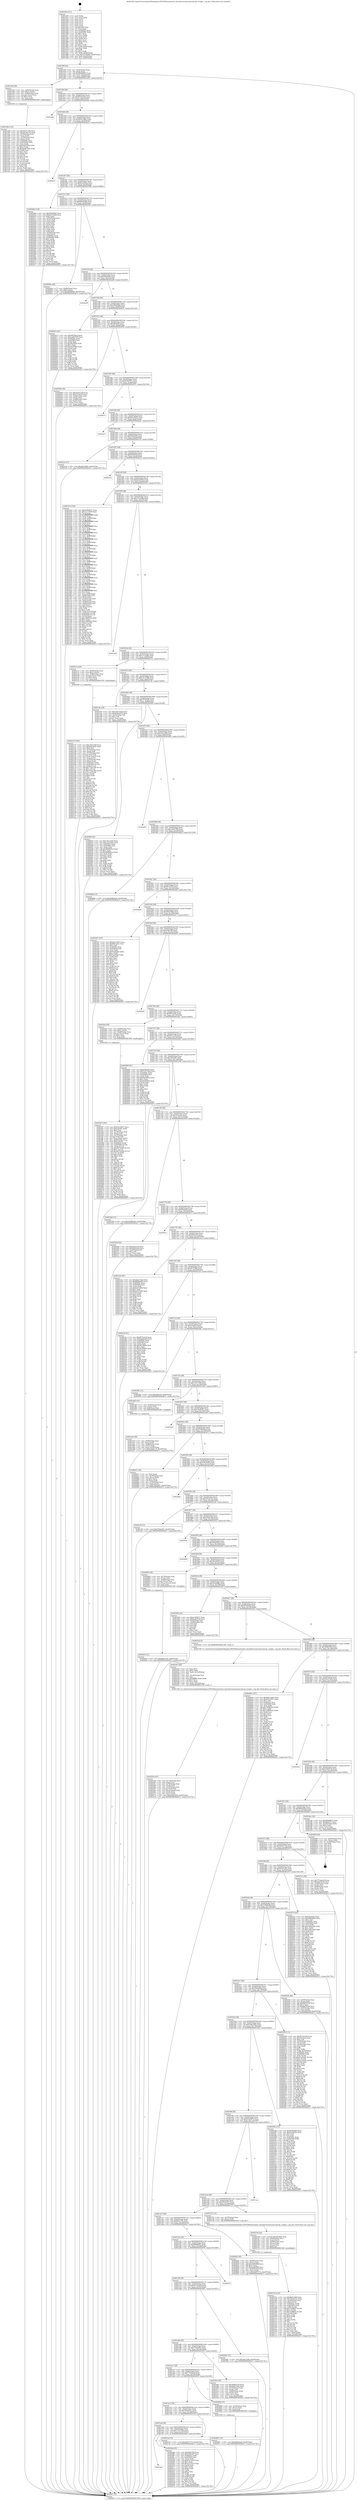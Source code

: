digraph "0x401430" {
  label = "0x401430 (/mnt/c/Users/mathe/Desktop/tcc/POCII/binaries/extr_linuxdriversmiscmicvopvop_vringh.c_vop_dev_Final-ollvm.out::main(0))"
  labelloc = "t"
  node[shape=record]

  Entry [label="",width=0.3,height=0.3,shape=circle,fillcolor=black,style=filled]
  "0x40149f" [label="{
     0x40149f [32]\l
     | [instrs]\l
     &nbsp;&nbsp;0x40149f \<+6\>: mov -0xa0(%rbp),%eax\l
     &nbsp;&nbsp;0x4014a5 \<+2\>: mov %eax,%ecx\l
     &nbsp;&nbsp;0x4014a7 \<+6\>: sub $0x80b64005,%ecx\l
     &nbsp;&nbsp;0x4014ad \<+6\>: mov %eax,-0xb4(%rbp)\l
     &nbsp;&nbsp;0x4014b3 \<+6\>: mov %ecx,-0xb8(%rbp)\l
     &nbsp;&nbsp;0x4014b9 \<+6\>: je 0000000000401e65 \<main+0xa35\>\l
  }"]
  "0x401e65" [label="{
     0x401e65 [29]\l
     | [instrs]\l
     &nbsp;&nbsp;0x401e65 \<+4\>: mov -0x80(%rbp),%rax\l
     &nbsp;&nbsp;0x401e69 \<+6\>: movl $0x1,(%rax)\l
     &nbsp;&nbsp;0x401e6f \<+4\>: mov -0x80(%rbp),%rax\l
     &nbsp;&nbsp;0x401e73 \<+3\>: movslq (%rax),%rax\l
     &nbsp;&nbsp;0x401e76 \<+4\>: shl $0x3,%rax\l
     &nbsp;&nbsp;0x401e7a \<+3\>: mov %rax,%rdi\l
     &nbsp;&nbsp;0x401e7d \<+5\>: call 0000000000401050 \<malloc@plt\>\l
     | [calls]\l
     &nbsp;&nbsp;0x401050 \{1\} (unknown)\l
  }"]
  "0x4014bf" [label="{
     0x4014bf [28]\l
     | [instrs]\l
     &nbsp;&nbsp;0x4014bf \<+5\>: jmp 00000000004014c4 \<main+0x94\>\l
     &nbsp;&nbsp;0x4014c4 \<+6\>: mov -0xb4(%rbp),%eax\l
     &nbsp;&nbsp;0x4014ca \<+5\>: sub $0x8574a43d,%eax\l
     &nbsp;&nbsp;0x4014cf \<+6\>: mov %eax,-0xbc(%rbp)\l
     &nbsp;&nbsp;0x4014d5 \<+6\>: je 0000000000402ab4 \<main+0x1684\>\l
  }"]
  Exit [label="",width=0.3,height=0.3,shape=circle,fillcolor=black,style=filled,peripheries=2]
  "0x402ab4" [label="{
     0x402ab4\l
  }", style=dashed]
  "0x4014db" [label="{
     0x4014db [28]\l
     | [instrs]\l
     &nbsp;&nbsp;0x4014db \<+5\>: jmp 00000000004014e0 \<main+0xb0\>\l
     &nbsp;&nbsp;0x4014e0 \<+6\>: mov -0xb4(%rbp),%eax\l
     &nbsp;&nbsp;0x4014e6 \<+5\>: sub $0x86412db0,%eax\l
     &nbsp;&nbsp;0x4014eb \<+6\>: mov %eax,-0xc0(%rbp)\l
     &nbsp;&nbsp;0x4014f1 \<+6\>: je 0000000000402b21 \<main+0x16f1\>\l
  }"]
  "0x402867" [label="{
     0x402867 [15]\l
     | [instrs]\l
     &nbsp;&nbsp;0x402867 \<+10\>: movl $0x8d62ebe6,-0xa0(%rbp)\l
     &nbsp;&nbsp;0x402871 \<+5\>: jmp 0000000000402b7c \<main+0x174c\>\l
  }"]
  "0x402b21" [label="{
     0x402b21\l
  }", style=dashed]
  "0x4014f7" [label="{
     0x4014f7 [28]\l
     | [instrs]\l
     &nbsp;&nbsp;0x4014f7 \<+5\>: jmp 00000000004014fc \<main+0xcc\>\l
     &nbsp;&nbsp;0x4014fc \<+6\>: mov -0xb4(%rbp),%eax\l
     &nbsp;&nbsp;0x401502 \<+5\>: sub $0x8ce0eb3a,%eax\l
     &nbsp;&nbsp;0x401507 \<+6\>: mov %eax,-0xc4(%rbp)\l
     &nbsp;&nbsp;0x40150d \<+6\>: je 000000000040240b \<main+0xfdb\>\l
  }"]
  "0x40281f" [label="{
     0x40281f [15]\l
     | [instrs]\l
     &nbsp;&nbsp;0x40281f \<+10\>: movl $0x662cc7fe,-0xa0(%rbp)\l
     &nbsp;&nbsp;0x402829 \<+5\>: jmp 0000000000402b7c \<main+0x174c\>\l
  }"]
  "0x40240b" [label="{
     0x40240b [118]\l
     | [instrs]\l
     &nbsp;&nbsp;0x40240b \<+5\>: mov $0x95feb840,%eax\l
     &nbsp;&nbsp;0x402410 \<+5\>: mov $0x6e152a0d,%ecx\l
     &nbsp;&nbsp;0x402415 \<+2\>: xor %edx,%edx\l
     &nbsp;&nbsp;0x402417 \<+4\>: mov -0x50(%rbp),%rsi\l
     &nbsp;&nbsp;0x40241b \<+2\>: mov (%rsi),%edi\l
     &nbsp;&nbsp;0x40241d \<+3\>: mov %edx,%r8d\l
     &nbsp;&nbsp;0x402420 \<+3\>: sub %edi,%r8d\l
     &nbsp;&nbsp;0x402423 \<+2\>: mov %edx,%edi\l
     &nbsp;&nbsp;0x402425 \<+3\>: sub $0x1,%edi\l
     &nbsp;&nbsp;0x402428 \<+3\>: add %edi,%r8d\l
     &nbsp;&nbsp;0x40242b \<+2\>: mov %edx,%edi\l
     &nbsp;&nbsp;0x40242d \<+3\>: sub %r8d,%edi\l
     &nbsp;&nbsp;0x402430 \<+4\>: mov -0x50(%rbp),%rsi\l
     &nbsp;&nbsp;0x402434 \<+2\>: mov %edi,(%rsi)\l
     &nbsp;&nbsp;0x402436 \<+7\>: mov 0x40505c,%edi\l
     &nbsp;&nbsp;0x40243d \<+8\>: mov 0x405060,%r8d\l
     &nbsp;&nbsp;0x402445 \<+3\>: sub $0x1,%edx\l
     &nbsp;&nbsp;0x402448 \<+3\>: mov %edi,%r9d\l
     &nbsp;&nbsp;0x40244b \<+3\>: add %edx,%r9d\l
     &nbsp;&nbsp;0x40244e \<+4\>: imul %r9d,%edi\l
     &nbsp;&nbsp;0x402452 \<+3\>: and $0x1,%edi\l
     &nbsp;&nbsp;0x402455 \<+3\>: cmp $0x0,%edi\l
     &nbsp;&nbsp;0x402458 \<+4\>: sete %r10b\l
     &nbsp;&nbsp;0x40245c \<+4\>: cmp $0xa,%r8d\l
     &nbsp;&nbsp;0x402460 \<+4\>: setl %r11b\l
     &nbsp;&nbsp;0x402464 \<+3\>: mov %r10b,%bl\l
     &nbsp;&nbsp;0x402467 \<+3\>: and %r11b,%bl\l
     &nbsp;&nbsp;0x40246a \<+3\>: xor %r11b,%r10b\l
     &nbsp;&nbsp;0x40246d \<+3\>: or %r10b,%bl\l
     &nbsp;&nbsp;0x402470 \<+3\>: test $0x1,%bl\l
     &nbsp;&nbsp;0x402473 \<+3\>: cmovne %ecx,%eax\l
     &nbsp;&nbsp;0x402476 \<+6\>: mov %eax,-0xa0(%rbp)\l
     &nbsp;&nbsp;0x40247c \<+5\>: jmp 0000000000402b7c \<main+0x174c\>\l
  }"]
  "0x401513" [label="{
     0x401513 [28]\l
     | [instrs]\l
     &nbsp;&nbsp;0x401513 \<+5\>: jmp 0000000000401518 \<main+0xe8\>\l
     &nbsp;&nbsp;0x401518 \<+6\>: mov -0xb4(%rbp),%eax\l
     &nbsp;&nbsp;0x40151e \<+5\>: sub $0x8d62ebe6,%eax\l
     &nbsp;&nbsp;0x401523 \<+6\>: mov %eax,-0xc8(%rbp)\l
     &nbsp;&nbsp;0x401529 \<+6\>: je 000000000040294a \<main+0x151a\>\l
  }"]
  "0x40275e" [label="{
     0x40275e [116]\l
     | [instrs]\l
     &nbsp;&nbsp;0x40275e \<+5\>: mov $0x86412db0,%esi\l
     &nbsp;&nbsp;0x402763 \<+5\>: mov $0x7bba01ec,%edx\l
     &nbsp;&nbsp;0x402768 \<+4\>: mov -0x40(%rbp),%rcx\l
     &nbsp;&nbsp;0x40276c \<+6\>: movl $0x0,(%rcx)\l
     &nbsp;&nbsp;0x402772 \<+8\>: mov 0x40505c,%r8d\l
     &nbsp;&nbsp;0x40277a \<+8\>: mov 0x405060,%r9d\l
     &nbsp;&nbsp;0x402782 \<+3\>: mov %r8d,%r10d\l
     &nbsp;&nbsp;0x402785 \<+7\>: add $0x15aff825,%r10d\l
     &nbsp;&nbsp;0x40278c \<+4\>: sub $0x1,%r10d\l
     &nbsp;&nbsp;0x402790 \<+7\>: sub $0x15aff825,%r10d\l
     &nbsp;&nbsp;0x402797 \<+4\>: imul %r10d,%r8d\l
     &nbsp;&nbsp;0x40279b \<+4\>: and $0x1,%r8d\l
     &nbsp;&nbsp;0x40279f \<+4\>: cmp $0x0,%r8d\l
     &nbsp;&nbsp;0x4027a3 \<+4\>: sete %r11b\l
     &nbsp;&nbsp;0x4027a7 \<+4\>: cmp $0xa,%r9d\l
     &nbsp;&nbsp;0x4027ab \<+3\>: setl %bl\l
     &nbsp;&nbsp;0x4027ae \<+3\>: mov %r11b,%r14b\l
     &nbsp;&nbsp;0x4027b1 \<+3\>: and %bl,%r14b\l
     &nbsp;&nbsp;0x4027b4 \<+3\>: xor %bl,%r11b\l
     &nbsp;&nbsp;0x4027b7 \<+3\>: or %r11b,%r14b\l
     &nbsp;&nbsp;0x4027ba \<+4\>: test $0x1,%r14b\l
     &nbsp;&nbsp;0x4027be \<+3\>: cmovne %edx,%esi\l
     &nbsp;&nbsp;0x4027c1 \<+6\>: mov %esi,-0xa0(%rbp)\l
     &nbsp;&nbsp;0x4027c7 \<+6\>: mov %eax,-0x1a8(%rbp)\l
     &nbsp;&nbsp;0x4027cd \<+5\>: jmp 0000000000402b7c \<main+0x174c\>\l
  }"]
  "0x40294a" [label="{
     0x40294a [28]\l
     | [instrs]\l
     &nbsp;&nbsp;0x40294a \<+7\>: mov -0x98(%rbp),%rax\l
     &nbsp;&nbsp;0x402951 \<+6\>: movl $0x0,(%rax)\l
     &nbsp;&nbsp;0x402957 \<+10\>: movl $0x4804d20e,-0xa0(%rbp)\l
     &nbsp;&nbsp;0x402961 \<+5\>: jmp 0000000000402b7c \<main+0x174c\>\l
  }"]
  "0x40152f" [label="{
     0x40152f [28]\l
     | [instrs]\l
     &nbsp;&nbsp;0x40152f \<+5\>: jmp 0000000000401534 \<main+0x104\>\l
     &nbsp;&nbsp;0x401534 \<+6\>: mov -0xb4(%rbp),%eax\l
     &nbsp;&nbsp;0x40153a \<+5\>: sub $0x95feb840,%eax\l
     &nbsp;&nbsp;0x40153f \<+6\>: mov %eax,-0xcc(%rbp)\l
     &nbsp;&nbsp;0x401545 \<+6\>: je 0000000000402ad9 \<main+0x16a9\>\l
  }"]
  "0x40273d" [label="{
     0x40273d [33]\l
     | [instrs]\l
     &nbsp;&nbsp;0x40273d \<+10\>: movabs $0x4030b6,%rdi\l
     &nbsp;&nbsp;0x402747 \<+4\>: mov -0x48(%rbp),%rcx\l
     &nbsp;&nbsp;0x40274b \<+3\>: mov %rax,(%rcx)\l
     &nbsp;&nbsp;0x40274e \<+4\>: mov -0x48(%rbp),%rax\l
     &nbsp;&nbsp;0x402752 \<+3\>: mov (%rax),%rax\l
     &nbsp;&nbsp;0x402755 \<+2\>: mov (%rax),%esi\l
     &nbsp;&nbsp;0x402757 \<+2\>: mov $0x0,%al\l
     &nbsp;&nbsp;0x402759 \<+5\>: call 0000000000401040 \<printf@plt\>\l
     | [calls]\l
     &nbsp;&nbsp;0x401040 \{1\} (unknown)\l
  }"]
  "0x402ad9" [label="{
     0x402ad9\l
  }", style=dashed]
  "0x40154b" [label="{
     0x40154b [28]\l
     | [instrs]\l
     &nbsp;&nbsp;0x40154b \<+5\>: jmp 0000000000401550 \<main+0x120\>\l
     &nbsp;&nbsp;0x401550 \<+6\>: mov -0xb4(%rbp),%eax\l
     &nbsp;&nbsp;0x401556 \<+5\>: sub $0xa96d26be,%eax\l
     &nbsp;&nbsp;0x40155b \<+6\>: mov %eax,-0xd0(%rbp)\l
     &nbsp;&nbsp;0x401561 \<+6\>: je 0000000000402612 \<main+0x11e2\>\l
  }"]
  "0x401afb" [label="{
     0x401afb\l
  }", style=dashed]
  "0x402612" [label="{
     0x402612 [91]\l
     | [instrs]\l
     &nbsp;&nbsp;0x402612 \<+5\>: mov $0xb8250ecf,%eax\l
     &nbsp;&nbsp;0x402617 \<+5\>: mov $0xcc843799,%ecx\l
     &nbsp;&nbsp;0x40261c \<+7\>: mov 0x40505c,%edx\l
     &nbsp;&nbsp;0x402623 \<+7\>: mov 0x405060,%esi\l
     &nbsp;&nbsp;0x40262a \<+2\>: mov %edx,%edi\l
     &nbsp;&nbsp;0x40262c \<+6\>: sub $0x20cf50be,%edi\l
     &nbsp;&nbsp;0x402632 \<+3\>: sub $0x1,%edi\l
     &nbsp;&nbsp;0x402635 \<+6\>: add $0x20cf50be,%edi\l
     &nbsp;&nbsp;0x40263b \<+3\>: imul %edi,%edx\l
     &nbsp;&nbsp;0x40263e \<+3\>: and $0x1,%edx\l
     &nbsp;&nbsp;0x402641 \<+3\>: cmp $0x0,%edx\l
     &nbsp;&nbsp;0x402644 \<+4\>: sete %r8b\l
     &nbsp;&nbsp;0x402648 \<+3\>: cmp $0xa,%esi\l
     &nbsp;&nbsp;0x40264b \<+4\>: setl %r9b\l
     &nbsp;&nbsp;0x40264f \<+3\>: mov %r8b,%r10b\l
     &nbsp;&nbsp;0x402652 \<+3\>: and %r9b,%r10b\l
     &nbsp;&nbsp;0x402655 \<+3\>: xor %r9b,%r8b\l
     &nbsp;&nbsp;0x402658 \<+3\>: or %r8b,%r10b\l
     &nbsp;&nbsp;0x40265b \<+4\>: test $0x1,%r10b\l
     &nbsp;&nbsp;0x40265f \<+3\>: cmovne %ecx,%eax\l
     &nbsp;&nbsp;0x402662 \<+6\>: mov %eax,-0xa0(%rbp)\l
     &nbsp;&nbsp;0x402668 \<+5\>: jmp 0000000000402b7c \<main+0x174c\>\l
  }"]
  "0x401567" [label="{
     0x401567 [28]\l
     | [instrs]\l
     &nbsp;&nbsp;0x401567 \<+5\>: jmp 000000000040156c \<main+0x13c\>\l
     &nbsp;&nbsp;0x40156c \<+6\>: mov -0xb4(%rbp),%eax\l
     &nbsp;&nbsp;0x401572 \<+5\>: sub $0xaffaf164,%eax\l
     &nbsp;&nbsp;0x401577 \<+6\>: mov %eax,-0xd4(%rbp)\l
     &nbsp;&nbsp;0x40157d \<+6\>: je 000000000040209b \<main+0xc6b\>\l
  }"]
  "0x4024eb" [label="{
     0x4024eb [91]\l
     | [instrs]\l
     &nbsp;&nbsp;0x4024eb \<+5\>: mov $0xdcffe794,%eax\l
     &nbsp;&nbsp;0x4024f0 \<+5\>: mov $0x192e597,%ecx\l
     &nbsp;&nbsp;0x4024f5 \<+7\>: mov 0x40505c,%edx\l
     &nbsp;&nbsp;0x4024fc \<+7\>: mov 0x405060,%esi\l
     &nbsp;&nbsp;0x402503 \<+2\>: mov %edx,%edi\l
     &nbsp;&nbsp;0x402505 \<+6\>: sub $0xa127eb7f,%edi\l
     &nbsp;&nbsp;0x40250b \<+3\>: sub $0x1,%edi\l
     &nbsp;&nbsp;0x40250e \<+6\>: add $0xa127eb7f,%edi\l
     &nbsp;&nbsp;0x402514 \<+3\>: imul %edi,%edx\l
     &nbsp;&nbsp;0x402517 \<+3\>: and $0x1,%edx\l
     &nbsp;&nbsp;0x40251a \<+3\>: cmp $0x0,%edx\l
     &nbsp;&nbsp;0x40251d \<+4\>: sete %r8b\l
     &nbsp;&nbsp;0x402521 \<+3\>: cmp $0xa,%esi\l
     &nbsp;&nbsp;0x402524 \<+4\>: setl %r9b\l
     &nbsp;&nbsp;0x402528 \<+3\>: mov %r8b,%r10b\l
     &nbsp;&nbsp;0x40252b \<+3\>: and %r9b,%r10b\l
     &nbsp;&nbsp;0x40252e \<+3\>: xor %r9b,%r8b\l
     &nbsp;&nbsp;0x402531 \<+3\>: or %r8b,%r10b\l
     &nbsp;&nbsp;0x402534 \<+4\>: test $0x1,%r10b\l
     &nbsp;&nbsp;0x402538 \<+3\>: cmovne %ecx,%eax\l
     &nbsp;&nbsp;0x40253b \<+6\>: mov %eax,-0xa0(%rbp)\l
     &nbsp;&nbsp;0x402541 \<+5\>: jmp 0000000000402b7c \<main+0x174c\>\l
  }"]
  "0x40209b" [label="{
     0x40209b [36]\l
     | [instrs]\l
     &nbsp;&nbsp;0x40209b \<+5\>: mov $0x4e551a39,%eax\l
     &nbsp;&nbsp;0x4020a0 \<+5\>: mov $0xc57d21f5,%ecx\l
     &nbsp;&nbsp;0x4020a5 \<+4\>: mov -0x60(%rbp),%rdx\l
     &nbsp;&nbsp;0x4020a9 \<+2\>: mov (%rdx),%esi\l
     &nbsp;&nbsp;0x4020ab \<+4\>: mov -0x68(%rbp),%rdx\l
     &nbsp;&nbsp;0x4020af \<+2\>: cmp (%rdx),%esi\l
     &nbsp;&nbsp;0x4020b1 \<+3\>: cmovl %ecx,%eax\l
     &nbsp;&nbsp;0x4020b4 \<+6\>: mov %eax,-0xa0(%rbp)\l
     &nbsp;&nbsp;0x4020ba \<+5\>: jmp 0000000000402b7c \<main+0x174c\>\l
  }"]
  "0x401583" [label="{
     0x401583 [28]\l
     | [instrs]\l
     &nbsp;&nbsp;0x401583 \<+5\>: jmp 0000000000401588 \<main+0x158\>\l
     &nbsp;&nbsp;0x401588 \<+6\>: mov -0xb4(%rbp),%eax\l
     &nbsp;&nbsp;0x40158e \<+5\>: sub $0xb18f3071,%eax\l
     &nbsp;&nbsp;0x401593 \<+6\>: mov %eax,-0xd8(%rbp)\l
     &nbsp;&nbsp;0x401599 \<+6\>: je 000000000040297e \<main+0x154e\>\l
  }"]
  "0x401adf" [label="{
     0x401adf [28]\l
     | [instrs]\l
     &nbsp;&nbsp;0x401adf \<+5\>: jmp 0000000000401ae4 \<main+0x6b4\>\l
     &nbsp;&nbsp;0x401ae4 \<+6\>: mov -0xb4(%rbp),%eax\l
     &nbsp;&nbsp;0x401aea \<+5\>: sub $0x7c27793d,%eax\l
     &nbsp;&nbsp;0x401aef \<+6\>: mov %eax,-0x19c(%rbp)\l
     &nbsp;&nbsp;0x401af5 \<+6\>: je 00000000004024eb \<main+0x10bb\>\l
  }"]
  "0x40297e" [label="{
     0x40297e\l
  }", style=dashed]
  "0x40159f" [label="{
     0x40159f [28]\l
     | [instrs]\l
     &nbsp;&nbsp;0x40159f \<+5\>: jmp 00000000004015a4 \<main+0x174\>\l
     &nbsp;&nbsp;0x4015a4 \<+6\>: mov -0xb4(%rbp),%eax\l
     &nbsp;&nbsp;0x4015aa \<+5\>: sub $0xb3a15b57,%eax\l
     &nbsp;&nbsp;0x4015af \<+6\>: mov %eax,-0xdc(%rbp)\l
     &nbsp;&nbsp;0x4015b5 \<+6\>: je 0000000000402a21 \<main+0x15f1\>\l
  }"]
  "0x4027d2" [label="{
     0x4027d2 [15]\l
     | [instrs]\l
     &nbsp;&nbsp;0x4027d2 \<+10\>: movl $0x4a65717d,-0xa0(%rbp)\l
     &nbsp;&nbsp;0x4027dc \<+5\>: jmp 0000000000402b7c \<main+0x174c\>\l
  }"]
  "0x402a21" [label="{
     0x402a21\l
  }", style=dashed]
  "0x4015bb" [label="{
     0x4015bb [28]\l
     | [instrs]\l
     &nbsp;&nbsp;0x4015bb \<+5\>: jmp 00000000004015c0 \<main+0x190\>\l
     &nbsp;&nbsp;0x4015c0 \<+6\>: mov -0xb4(%rbp),%eax\l
     &nbsp;&nbsp;0x4015c6 \<+5\>: sub $0xb4b43ef2,%eax\l
     &nbsp;&nbsp;0x4015cb \<+6\>: mov %eax,-0xe0(%rbp)\l
     &nbsp;&nbsp;0x4015d1 \<+6\>: je 00000000004021ef \<main+0xdbf\>\l
  }"]
  "0x401ac3" [label="{
     0x401ac3 [28]\l
     | [instrs]\l
     &nbsp;&nbsp;0x401ac3 \<+5\>: jmp 0000000000401ac8 \<main+0x698\>\l
     &nbsp;&nbsp;0x401ac8 \<+6\>: mov -0xb4(%rbp),%eax\l
     &nbsp;&nbsp;0x401ace \<+5\>: sub $0x7bba01ec,%eax\l
     &nbsp;&nbsp;0x401ad3 \<+6\>: mov %eax,-0x198(%rbp)\l
     &nbsp;&nbsp;0x401ad9 \<+6\>: je 00000000004027d2 \<main+0x13a2\>\l
  }"]
  "0x4021ef" [label="{
     0x4021ef [15]\l
     | [instrs]\l
     &nbsp;&nbsp;0x4021ef \<+10\>: movl $0xdd135d6,-0xa0(%rbp)\l
     &nbsp;&nbsp;0x4021f9 \<+5\>: jmp 0000000000402b7c \<main+0x174c\>\l
  }"]
  "0x4015d7" [label="{
     0x4015d7 [28]\l
     | [instrs]\l
     &nbsp;&nbsp;0x4015d7 \<+5\>: jmp 00000000004015dc \<main+0x1ac\>\l
     &nbsp;&nbsp;0x4015dc \<+6\>: mov -0xb4(%rbp),%eax\l
     &nbsp;&nbsp;0x4015e2 \<+5\>: sub $0xb8250ecf,%eax\l
     &nbsp;&nbsp;0x4015e7 \<+6\>: mov %eax,-0xe4(%rbp)\l
     &nbsp;&nbsp;0x4015ed \<+6\>: je 0000000000402b12 \<main+0x16e2\>\l
  }"]
  "0x402858" [label="{
     0x402858 [15]\l
     | [instrs]\l
     &nbsp;&nbsp;0x402858 \<+4\>: mov -0x78(%rbp),%rax\l
     &nbsp;&nbsp;0x40285c \<+3\>: mov (%rax),%rax\l
     &nbsp;&nbsp;0x40285f \<+3\>: mov %rax,%rdi\l
     &nbsp;&nbsp;0x402862 \<+5\>: call 0000000000401030 \<free@plt\>\l
     | [calls]\l
     &nbsp;&nbsp;0x401030 \{1\} (unknown)\l
  }"]
  "0x402b12" [label="{
     0x402b12\l
  }", style=dashed]
  "0x4015f3" [label="{
     0x4015f3 [28]\l
     | [instrs]\l
     &nbsp;&nbsp;0x4015f3 \<+5\>: jmp 00000000004015f8 \<main+0x1c8\>\l
     &nbsp;&nbsp;0x4015f8 \<+6\>: mov -0xb4(%rbp),%eax\l
     &nbsp;&nbsp;0x4015fe \<+5\>: sub $0xbade0554,%eax\l
     &nbsp;&nbsp;0x401603 \<+6\>: mov %eax,-0xe8(%rbp)\l
     &nbsp;&nbsp;0x401609 \<+6\>: je 0000000000401b3a \<main+0x70a\>\l
  }"]
  "0x402353" [label="{
     0x402353 [47]\l
     | [instrs]\l
     &nbsp;&nbsp;0x402353 \<+6\>: mov -0x1a4(%rbp),%ecx\l
     &nbsp;&nbsp;0x402359 \<+3\>: imul %eax,%ecx\l
     &nbsp;&nbsp;0x40235c \<+4\>: mov -0x78(%rbp),%rdi\l
     &nbsp;&nbsp;0x402360 \<+3\>: mov (%rdi),%rdi\l
     &nbsp;&nbsp;0x402363 \<+4\>: mov -0x70(%rbp),%r8\l
     &nbsp;&nbsp;0x402367 \<+3\>: movslq (%r8),%r8\l
     &nbsp;&nbsp;0x40236a \<+4\>: mov (%rdi,%r8,8),%rdi\l
     &nbsp;&nbsp;0x40236e \<+3\>: mov (%rdi),%rdi\l
     &nbsp;&nbsp;0x402371 \<+2\>: mov %ecx,(%rdi)\l
     &nbsp;&nbsp;0x402373 \<+10\>: movl $0x5a4b1852,-0xa0(%rbp)\l
     &nbsp;&nbsp;0x40237d \<+5\>: jmp 0000000000402b7c \<main+0x174c\>\l
  }"]
  "0x401b3a" [label="{
     0x401b3a [338]\l
     | [instrs]\l
     &nbsp;&nbsp;0x401b3a \<+5\>: mov $0xb18f3071,%eax\l
     &nbsp;&nbsp;0x401b3f \<+5\>: mov $0xc2c72798,%ecx\l
     &nbsp;&nbsp;0x401b44 \<+3\>: mov %rsp,%rdx\l
     &nbsp;&nbsp;0x401b47 \<+4\>: add $0xfffffffffffffff0,%rdx\l
     &nbsp;&nbsp;0x401b4b \<+3\>: mov %rdx,%rsp\l
     &nbsp;&nbsp;0x401b4e \<+7\>: mov %rdx,-0x98(%rbp)\l
     &nbsp;&nbsp;0x401b55 \<+3\>: mov %rsp,%rdx\l
     &nbsp;&nbsp;0x401b58 \<+4\>: add $0xfffffffffffffff0,%rdx\l
     &nbsp;&nbsp;0x401b5c \<+3\>: mov %rdx,%rsp\l
     &nbsp;&nbsp;0x401b5f \<+3\>: mov %rsp,%rsi\l
     &nbsp;&nbsp;0x401b62 \<+4\>: add $0xfffffffffffffff0,%rsi\l
     &nbsp;&nbsp;0x401b66 \<+3\>: mov %rsi,%rsp\l
     &nbsp;&nbsp;0x401b69 \<+7\>: mov %rsi,-0x90(%rbp)\l
     &nbsp;&nbsp;0x401b70 \<+3\>: mov %rsp,%rsi\l
     &nbsp;&nbsp;0x401b73 \<+4\>: add $0xfffffffffffffff0,%rsi\l
     &nbsp;&nbsp;0x401b77 \<+3\>: mov %rsi,%rsp\l
     &nbsp;&nbsp;0x401b7a \<+7\>: mov %rsi,-0x88(%rbp)\l
     &nbsp;&nbsp;0x401b81 \<+3\>: mov %rsp,%rsi\l
     &nbsp;&nbsp;0x401b84 \<+4\>: add $0xfffffffffffffff0,%rsi\l
     &nbsp;&nbsp;0x401b88 \<+3\>: mov %rsi,%rsp\l
     &nbsp;&nbsp;0x401b8b \<+4\>: mov %rsi,-0x80(%rbp)\l
     &nbsp;&nbsp;0x401b8f \<+3\>: mov %rsp,%rsi\l
     &nbsp;&nbsp;0x401b92 \<+4\>: add $0xfffffffffffffff0,%rsi\l
     &nbsp;&nbsp;0x401b96 \<+3\>: mov %rsi,%rsp\l
     &nbsp;&nbsp;0x401b99 \<+4\>: mov %rsi,-0x78(%rbp)\l
     &nbsp;&nbsp;0x401b9d \<+3\>: mov %rsp,%rsi\l
     &nbsp;&nbsp;0x401ba0 \<+4\>: add $0xfffffffffffffff0,%rsi\l
     &nbsp;&nbsp;0x401ba4 \<+3\>: mov %rsi,%rsp\l
     &nbsp;&nbsp;0x401ba7 \<+4\>: mov %rsi,-0x70(%rbp)\l
     &nbsp;&nbsp;0x401bab \<+3\>: mov %rsp,%rsi\l
     &nbsp;&nbsp;0x401bae \<+4\>: add $0xfffffffffffffff0,%rsi\l
     &nbsp;&nbsp;0x401bb2 \<+3\>: mov %rsi,%rsp\l
     &nbsp;&nbsp;0x401bb5 \<+4\>: mov %rsi,-0x68(%rbp)\l
     &nbsp;&nbsp;0x401bb9 \<+3\>: mov %rsp,%rsi\l
     &nbsp;&nbsp;0x401bbc \<+4\>: add $0xfffffffffffffff0,%rsi\l
     &nbsp;&nbsp;0x401bc0 \<+3\>: mov %rsi,%rsp\l
     &nbsp;&nbsp;0x401bc3 \<+4\>: mov %rsi,-0x60(%rbp)\l
     &nbsp;&nbsp;0x401bc7 \<+3\>: mov %rsp,%rsi\l
     &nbsp;&nbsp;0x401bca \<+4\>: add $0xfffffffffffffff0,%rsi\l
     &nbsp;&nbsp;0x401bce \<+3\>: mov %rsi,%rsp\l
     &nbsp;&nbsp;0x401bd1 \<+4\>: mov %rsi,-0x58(%rbp)\l
     &nbsp;&nbsp;0x401bd5 \<+3\>: mov %rsp,%rsi\l
     &nbsp;&nbsp;0x401bd8 \<+4\>: add $0xfffffffffffffff0,%rsi\l
     &nbsp;&nbsp;0x401bdc \<+3\>: mov %rsi,%rsp\l
     &nbsp;&nbsp;0x401bdf \<+4\>: mov %rsi,-0x50(%rbp)\l
     &nbsp;&nbsp;0x401be3 \<+3\>: mov %rsp,%rsi\l
     &nbsp;&nbsp;0x401be6 \<+4\>: add $0xfffffffffffffff0,%rsi\l
     &nbsp;&nbsp;0x401bea \<+3\>: mov %rsi,%rsp\l
     &nbsp;&nbsp;0x401bed \<+4\>: mov %rsi,-0x48(%rbp)\l
     &nbsp;&nbsp;0x401bf1 \<+3\>: mov %rsp,%rsi\l
     &nbsp;&nbsp;0x401bf4 \<+4\>: add $0xfffffffffffffff0,%rsi\l
     &nbsp;&nbsp;0x401bf8 \<+3\>: mov %rsi,%rsp\l
     &nbsp;&nbsp;0x401bfb \<+4\>: mov %rsi,-0x40(%rbp)\l
     &nbsp;&nbsp;0x401bff \<+7\>: mov -0x98(%rbp),%rsi\l
     &nbsp;&nbsp;0x401c06 \<+6\>: movl $0x0,(%rsi)\l
     &nbsp;&nbsp;0x401c0c \<+6\>: mov -0xa4(%rbp),%edi\l
     &nbsp;&nbsp;0x401c12 \<+2\>: mov %edi,(%rdx)\l
     &nbsp;&nbsp;0x401c14 \<+7\>: mov -0x90(%rbp),%rsi\l
     &nbsp;&nbsp;0x401c1b \<+7\>: mov -0xb0(%rbp),%r8\l
     &nbsp;&nbsp;0x401c22 \<+3\>: mov %r8,(%rsi)\l
     &nbsp;&nbsp;0x401c25 \<+3\>: cmpl $0x2,(%rdx)\l
     &nbsp;&nbsp;0x401c28 \<+4\>: setne %r9b\l
     &nbsp;&nbsp;0x401c2c \<+4\>: and $0x1,%r9b\l
     &nbsp;&nbsp;0x401c30 \<+4\>: mov %r9b,-0x31(%rbp)\l
     &nbsp;&nbsp;0x401c34 \<+8\>: mov 0x40505c,%r10d\l
     &nbsp;&nbsp;0x401c3c \<+8\>: mov 0x405060,%r11d\l
     &nbsp;&nbsp;0x401c44 \<+3\>: mov %r10d,%ebx\l
     &nbsp;&nbsp;0x401c47 \<+6\>: sub $0xc3d0923e,%ebx\l
     &nbsp;&nbsp;0x401c4d \<+3\>: sub $0x1,%ebx\l
     &nbsp;&nbsp;0x401c50 \<+6\>: add $0xc3d0923e,%ebx\l
     &nbsp;&nbsp;0x401c56 \<+4\>: imul %ebx,%r10d\l
     &nbsp;&nbsp;0x401c5a \<+4\>: and $0x1,%r10d\l
     &nbsp;&nbsp;0x401c5e \<+4\>: cmp $0x0,%r10d\l
     &nbsp;&nbsp;0x401c62 \<+4\>: sete %r9b\l
     &nbsp;&nbsp;0x401c66 \<+4\>: cmp $0xa,%r11d\l
     &nbsp;&nbsp;0x401c6a \<+4\>: setl %r14b\l
     &nbsp;&nbsp;0x401c6e \<+3\>: mov %r9b,%r15b\l
     &nbsp;&nbsp;0x401c71 \<+3\>: and %r14b,%r15b\l
     &nbsp;&nbsp;0x401c74 \<+3\>: xor %r14b,%r9b\l
     &nbsp;&nbsp;0x401c77 \<+3\>: or %r9b,%r15b\l
     &nbsp;&nbsp;0x401c7a \<+4\>: test $0x1,%r15b\l
     &nbsp;&nbsp;0x401c7e \<+3\>: cmovne %ecx,%eax\l
     &nbsp;&nbsp;0x401c81 \<+6\>: mov %eax,-0xa0(%rbp)\l
     &nbsp;&nbsp;0x401c87 \<+5\>: jmp 0000000000402b7c \<main+0x174c\>\l
  }"]
  "0x40160f" [label="{
     0x40160f [28]\l
     | [instrs]\l
     &nbsp;&nbsp;0x40160f \<+5\>: jmp 0000000000401614 \<main+0x1e4\>\l
     &nbsp;&nbsp;0x401614 \<+6\>: mov -0xb4(%rbp),%eax\l
     &nbsp;&nbsp;0x40161a \<+5\>: sub $0xc13ce48b,%eax\l
     &nbsp;&nbsp;0x40161f \<+6\>: mov %eax,-0xec(%rbp)\l
     &nbsp;&nbsp;0x401625 \<+6\>: je 0000000000401d3d \<main+0x90d\>\l
  }"]
  "0x402327" [label="{
     0x402327 [44]\l
     | [instrs]\l
     &nbsp;&nbsp;0x402327 \<+2\>: xor %ecx,%ecx\l
     &nbsp;&nbsp;0x402329 \<+5\>: mov $0x2,%edx\l
     &nbsp;&nbsp;0x40232e \<+6\>: mov %edx,-0x1a0(%rbp)\l
     &nbsp;&nbsp;0x402334 \<+1\>: cltd\l
     &nbsp;&nbsp;0x402335 \<+6\>: mov -0x1a0(%rbp),%esi\l
     &nbsp;&nbsp;0x40233b \<+2\>: idiv %esi\l
     &nbsp;&nbsp;0x40233d \<+6\>: imul $0xfffffffe,%edx,%edx\l
     &nbsp;&nbsp;0x402343 \<+3\>: sub $0x1,%ecx\l
     &nbsp;&nbsp;0x402346 \<+2\>: sub %ecx,%edx\l
     &nbsp;&nbsp;0x402348 \<+6\>: mov %edx,-0x1a4(%rbp)\l
     &nbsp;&nbsp;0x40234e \<+5\>: call 0000000000401160 \<next_i\>\l
     | [calls]\l
     &nbsp;&nbsp;0x401160 \{1\} (/mnt/c/Users/mathe/Desktop/tcc/POCII/binaries/extr_linuxdriversmiscmicvopvop_vringh.c_vop_dev_Final-ollvm.out::next_i)\l
  }"]
  "0x401d3d" [label="{
     0x401d3d\l
  }", style=dashed]
  "0x40162b" [label="{
     0x40162b [28]\l
     | [instrs]\l
     &nbsp;&nbsp;0x40162b \<+5\>: jmp 0000000000401630 \<main+0x200\>\l
     &nbsp;&nbsp;0x401630 \<+6\>: mov -0xb4(%rbp),%eax\l
     &nbsp;&nbsp;0x401636 \<+5\>: sub $0xc1512e6e,%eax\l
     &nbsp;&nbsp;0x40163b \<+6\>: mov %eax,-0xf0(%rbp)\l
     &nbsp;&nbsp;0x401641 \<+6\>: je 000000000040211a \<main+0xcea\>\l
  }"]
  "0x402137" [label="{
     0x402137 [184]\l
     | [instrs]\l
     &nbsp;&nbsp;0x402137 \<+5\>: mov $0xc5b1a3d0,%ecx\l
     &nbsp;&nbsp;0x40213c \<+5\>: mov $0xb4b43ef2,%edx\l
     &nbsp;&nbsp;0x402141 \<+3\>: mov $0x1,%sil\l
     &nbsp;&nbsp;0x402144 \<+4\>: mov -0x78(%rbp),%rdi\l
     &nbsp;&nbsp;0x402148 \<+3\>: mov (%rdi),%rdi\l
     &nbsp;&nbsp;0x40214b \<+4\>: mov -0x70(%rbp),%r8\l
     &nbsp;&nbsp;0x40214f \<+3\>: movslq (%r8),%r8\l
     &nbsp;&nbsp;0x402152 \<+4\>: mov (%rdi,%r8,8),%rdi\l
     &nbsp;&nbsp;0x402156 \<+3\>: mov %rax,(%rdi)\l
     &nbsp;&nbsp;0x402159 \<+4\>: mov -0x50(%rbp),%rax\l
     &nbsp;&nbsp;0x40215d \<+6\>: movl $0x0,(%rax)\l
     &nbsp;&nbsp;0x402163 \<+8\>: mov 0x40505c,%r9d\l
     &nbsp;&nbsp;0x40216b \<+8\>: mov 0x405060,%r10d\l
     &nbsp;&nbsp;0x402173 \<+3\>: mov %r9d,%r11d\l
     &nbsp;&nbsp;0x402176 \<+7\>: add $0x77be27fb,%r11d\l
     &nbsp;&nbsp;0x40217d \<+4\>: sub $0x1,%r11d\l
     &nbsp;&nbsp;0x402181 \<+7\>: sub $0x77be27fb,%r11d\l
     &nbsp;&nbsp;0x402188 \<+4\>: imul %r11d,%r9d\l
     &nbsp;&nbsp;0x40218c \<+4\>: and $0x1,%r9d\l
     &nbsp;&nbsp;0x402190 \<+4\>: cmp $0x0,%r9d\l
     &nbsp;&nbsp;0x402194 \<+3\>: sete %bl\l
     &nbsp;&nbsp;0x402197 \<+4\>: cmp $0xa,%r10d\l
     &nbsp;&nbsp;0x40219b \<+4\>: setl %r14b\l
     &nbsp;&nbsp;0x40219f \<+3\>: mov %bl,%r15b\l
     &nbsp;&nbsp;0x4021a2 \<+4\>: xor $0xff,%r15b\l
     &nbsp;&nbsp;0x4021a6 \<+3\>: mov %r14b,%r12b\l
     &nbsp;&nbsp;0x4021a9 \<+4\>: xor $0xff,%r12b\l
     &nbsp;&nbsp;0x4021ad \<+4\>: xor $0x0,%sil\l
     &nbsp;&nbsp;0x4021b1 \<+3\>: mov %r15b,%r13b\l
     &nbsp;&nbsp;0x4021b4 \<+4\>: and $0x0,%r13b\l
     &nbsp;&nbsp;0x4021b8 \<+3\>: and %sil,%bl\l
     &nbsp;&nbsp;0x4021bb \<+3\>: mov %r12b,%al\l
     &nbsp;&nbsp;0x4021be \<+2\>: and $0x0,%al\l
     &nbsp;&nbsp;0x4021c0 \<+3\>: and %sil,%r14b\l
     &nbsp;&nbsp;0x4021c3 \<+3\>: or %bl,%r13b\l
     &nbsp;&nbsp;0x4021c6 \<+3\>: or %r14b,%al\l
     &nbsp;&nbsp;0x4021c9 \<+3\>: xor %al,%r13b\l
     &nbsp;&nbsp;0x4021cc \<+3\>: or %r12b,%r15b\l
     &nbsp;&nbsp;0x4021cf \<+4\>: xor $0xff,%r15b\l
     &nbsp;&nbsp;0x4021d3 \<+4\>: or $0x0,%sil\l
     &nbsp;&nbsp;0x4021d7 \<+3\>: and %sil,%r15b\l
     &nbsp;&nbsp;0x4021da \<+3\>: or %r15b,%r13b\l
     &nbsp;&nbsp;0x4021dd \<+4\>: test $0x1,%r13b\l
     &nbsp;&nbsp;0x4021e1 \<+3\>: cmovne %edx,%ecx\l
     &nbsp;&nbsp;0x4021e4 \<+6\>: mov %ecx,-0xa0(%rbp)\l
     &nbsp;&nbsp;0x4021ea \<+5\>: jmp 0000000000402b7c \<main+0x174c\>\l
  }"]
  "0x40211a" [label="{
     0x40211a [29]\l
     | [instrs]\l
     &nbsp;&nbsp;0x40211a \<+4\>: mov -0x58(%rbp),%rax\l
     &nbsp;&nbsp;0x40211e \<+6\>: movl $0x1,(%rax)\l
     &nbsp;&nbsp;0x402124 \<+4\>: mov -0x58(%rbp),%rax\l
     &nbsp;&nbsp;0x402128 \<+3\>: movslq (%rax),%rax\l
     &nbsp;&nbsp;0x40212b \<+4\>: shl $0x2,%rax\l
     &nbsp;&nbsp;0x40212f \<+3\>: mov %rax,%rdi\l
     &nbsp;&nbsp;0x402132 \<+5\>: call 0000000000401050 \<malloc@plt\>\l
     | [calls]\l
     &nbsp;&nbsp;0x401050 \{1\} (unknown)\l
  }"]
  "0x401647" [label="{
     0x401647 [28]\l
     | [instrs]\l
     &nbsp;&nbsp;0x401647 \<+5\>: jmp 000000000040164c \<main+0x21c\>\l
     &nbsp;&nbsp;0x40164c \<+6\>: mov -0xb4(%rbp),%eax\l
     &nbsp;&nbsp;0x401652 \<+5\>: sub $0xc2c72798,%eax\l
     &nbsp;&nbsp;0x401657 \<+6\>: mov %eax,-0xf4(%rbp)\l
     &nbsp;&nbsp;0x40165d \<+6\>: je 0000000000401c8c \<main+0x85c\>\l
  }"]
  "0x401fd7" [label="{
     0x401fd7 [181]\l
     | [instrs]\l
     &nbsp;&nbsp;0x401fd7 \<+5\>: mov $0xb3a15b57,%ecx\l
     &nbsp;&nbsp;0x401fdc \<+5\>: mov $0xea2ef5c,%edx\l
     &nbsp;&nbsp;0x401fe1 \<+3\>: mov $0x1,%sil\l
     &nbsp;&nbsp;0x401fe4 \<+4\>: mov -0x78(%rbp),%rdi\l
     &nbsp;&nbsp;0x401fe8 \<+3\>: mov (%rdi),%rdi\l
     &nbsp;&nbsp;0x401feb \<+4\>: mov -0x70(%rbp),%r8\l
     &nbsp;&nbsp;0x401fef \<+3\>: movslq (%r8),%r8\l
     &nbsp;&nbsp;0x401ff2 \<+4\>: mov %rax,(%rdi,%r8,8)\l
     &nbsp;&nbsp;0x401ff6 \<+4\>: mov -0x60(%rbp),%rax\l
     &nbsp;&nbsp;0x401ffa \<+6\>: movl $0x0,(%rax)\l
     &nbsp;&nbsp;0x402000 \<+8\>: mov 0x40505c,%r9d\l
     &nbsp;&nbsp;0x402008 \<+8\>: mov 0x405060,%r10d\l
     &nbsp;&nbsp;0x402010 \<+3\>: mov %r9d,%r11d\l
     &nbsp;&nbsp;0x402013 \<+7\>: sub $0xd9723a84,%r11d\l
     &nbsp;&nbsp;0x40201a \<+4\>: sub $0x1,%r11d\l
     &nbsp;&nbsp;0x40201e \<+7\>: add $0xd9723a84,%r11d\l
     &nbsp;&nbsp;0x402025 \<+4\>: imul %r11d,%r9d\l
     &nbsp;&nbsp;0x402029 \<+4\>: and $0x1,%r9d\l
     &nbsp;&nbsp;0x40202d \<+4\>: cmp $0x0,%r9d\l
     &nbsp;&nbsp;0x402031 \<+3\>: sete %bl\l
     &nbsp;&nbsp;0x402034 \<+4\>: cmp $0xa,%r10d\l
     &nbsp;&nbsp;0x402038 \<+4\>: setl %r14b\l
     &nbsp;&nbsp;0x40203c \<+3\>: mov %bl,%r15b\l
     &nbsp;&nbsp;0x40203f \<+4\>: xor $0xff,%r15b\l
     &nbsp;&nbsp;0x402043 \<+3\>: mov %r14b,%r12b\l
     &nbsp;&nbsp;0x402046 \<+4\>: xor $0xff,%r12b\l
     &nbsp;&nbsp;0x40204a \<+4\>: xor $0x1,%sil\l
     &nbsp;&nbsp;0x40204e \<+3\>: mov %r15b,%r13b\l
     &nbsp;&nbsp;0x402051 \<+4\>: and $0xff,%r13b\l
     &nbsp;&nbsp;0x402055 \<+3\>: and %sil,%bl\l
     &nbsp;&nbsp;0x402058 \<+3\>: mov %r12b,%al\l
     &nbsp;&nbsp;0x40205b \<+2\>: and $0xff,%al\l
     &nbsp;&nbsp;0x40205d \<+3\>: and %sil,%r14b\l
     &nbsp;&nbsp;0x402060 \<+3\>: or %bl,%r13b\l
     &nbsp;&nbsp;0x402063 \<+3\>: or %r14b,%al\l
     &nbsp;&nbsp;0x402066 \<+3\>: xor %al,%r13b\l
     &nbsp;&nbsp;0x402069 \<+3\>: or %r12b,%r15b\l
     &nbsp;&nbsp;0x40206c \<+4\>: xor $0xff,%r15b\l
     &nbsp;&nbsp;0x402070 \<+4\>: or $0x1,%sil\l
     &nbsp;&nbsp;0x402074 \<+3\>: and %sil,%r15b\l
     &nbsp;&nbsp;0x402077 \<+3\>: or %r15b,%r13b\l
     &nbsp;&nbsp;0x40207a \<+4\>: test $0x1,%r13b\l
     &nbsp;&nbsp;0x40207e \<+3\>: cmovne %edx,%ecx\l
     &nbsp;&nbsp;0x402081 \<+6\>: mov %ecx,-0xa0(%rbp)\l
     &nbsp;&nbsp;0x402087 \<+5\>: jmp 0000000000402b7c \<main+0x174c\>\l
  }"]
  "0x401c8c" [label="{
     0x401c8c [30]\l
     | [instrs]\l
     &nbsp;&nbsp;0x401c8c \<+5\>: mov $0x129173e9,%eax\l
     &nbsp;&nbsp;0x401c91 \<+5\>: mov $0x623b5873,%ecx\l
     &nbsp;&nbsp;0x401c96 \<+3\>: mov -0x31(%rbp),%dl\l
     &nbsp;&nbsp;0x401c99 \<+3\>: test $0x1,%dl\l
     &nbsp;&nbsp;0x401c9c \<+3\>: cmovne %ecx,%eax\l
     &nbsp;&nbsp;0x401c9f \<+6\>: mov %eax,-0xa0(%rbp)\l
     &nbsp;&nbsp;0x401ca5 \<+5\>: jmp 0000000000402b7c \<main+0x174c\>\l
  }"]
  "0x401663" [label="{
     0x401663 [28]\l
     | [instrs]\l
     &nbsp;&nbsp;0x401663 \<+5\>: jmp 0000000000401668 \<main+0x238\>\l
     &nbsp;&nbsp;0x401668 \<+6\>: mov -0xb4(%rbp),%eax\l
     &nbsp;&nbsp;0x40166e \<+5\>: sub $0xc57d21f5,%eax\l
     &nbsp;&nbsp;0x401673 \<+6\>: mov %eax,-0xf8(%rbp)\l
     &nbsp;&nbsp;0x401679 \<+6\>: je 00000000004020bf \<main+0xc8f\>\l
  }"]
  "0x401aa7" [label="{
     0x401aa7 [28]\l
     | [instrs]\l
     &nbsp;&nbsp;0x401aa7 \<+5\>: jmp 0000000000401aac \<main+0x67c\>\l
     &nbsp;&nbsp;0x401aac \<+6\>: mov -0xb4(%rbp),%eax\l
     &nbsp;&nbsp;0x401ab2 \<+5\>: sub $0x772a9a18,%eax\l
     &nbsp;&nbsp;0x401ab7 \<+6\>: mov %eax,-0x194(%rbp)\l
     &nbsp;&nbsp;0x401abd \<+6\>: je 0000000000402858 \<main+0x1428\>\l
  }"]
  "0x4020bf" [label="{
     0x4020bf [91]\l
     | [instrs]\l
     &nbsp;&nbsp;0x4020bf \<+5\>: mov $0xc5b1a3d0,%eax\l
     &nbsp;&nbsp;0x4020c4 \<+5\>: mov $0xc1512e6e,%ecx\l
     &nbsp;&nbsp;0x4020c9 \<+7\>: mov 0x40505c,%edx\l
     &nbsp;&nbsp;0x4020d0 \<+7\>: mov 0x405060,%esi\l
     &nbsp;&nbsp;0x4020d7 \<+2\>: mov %edx,%edi\l
     &nbsp;&nbsp;0x4020d9 \<+6\>: add $0x858828cd,%edi\l
     &nbsp;&nbsp;0x4020df \<+3\>: sub $0x1,%edi\l
     &nbsp;&nbsp;0x4020e2 \<+6\>: sub $0x858828cd,%edi\l
     &nbsp;&nbsp;0x4020e8 \<+3\>: imul %edi,%edx\l
     &nbsp;&nbsp;0x4020eb \<+3\>: and $0x1,%edx\l
     &nbsp;&nbsp;0x4020ee \<+3\>: cmp $0x0,%edx\l
     &nbsp;&nbsp;0x4020f1 \<+4\>: sete %r8b\l
     &nbsp;&nbsp;0x4020f5 \<+3\>: cmp $0xa,%esi\l
     &nbsp;&nbsp;0x4020f8 \<+4\>: setl %r9b\l
     &nbsp;&nbsp;0x4020fc \<+3\>: mov %r8b,%r10b\l
     &nbsp;&nbsp;0x4020ff \<+3\>: and %r9b,%r10b\l
     &nbsp;&nbsp;0x402102 \<+3\>: xor %r9b,%r8b\l
     &nbsp;&nbsp;0x402105 \<+3\>: or %r8b,%r10b\l
     &nbsp;&nbsp;0x402108 \<+4\>: test $0x1,%r10b\l
     &nbsp;&nbsp;0x40210c \<+3\>: cmovne %ecx,%eax\l
     &nbsp;&nbsp;0x40210f \<+6\>: mov %eax,-0xa0(%rbp)\l
     &nbsp;&nbsp;0x402115 \<+5\>: jmp 0000000000402b7c \<main+0x174c\>\l
  }"]
  "0x40167f" [label="{
     0x40167f [28]\l
     | [instrs]\l
     &nbsp;&nbsp;0x40167f \<+5\>: jmp 0000000000401684 \<main+0x254\>\l
     &nbsp;&nbsp;0x401684 \<+6\>: mov -0xb4(%rbp),%eax\l
     &nbsp;&nbsp;0x40168a \<+5\>: sub $0xc5b1a3d0,%eax\l
     &nbsp;&nbsp;0x40168f \<+6\>: mov %eax,-0xfc(%rbp)\l
     &nbsp;&nbsp;0x401695 \<+6\>: je 0000000000402a69 \<main+0x1639\>\l
  }"]
  "0x401f03" [label="{
     0x401f03 [36]\l
     | [instrs]\l
     &nbsp;&nbsp;0x401f03 \<+5\>: mov $0x3b881878,%eax\l
     &nbsp;&nbsp;0x401f08 \<+5\>: mov $0xd9d276d5,%ecx\l
     &nbsp;&nbsp;0x401f0d \<+4\>: mov -0x70(%rbp),%rdx\l
     &nbsp;&nbsp;0x401f11 \<+2\>: mov (%rdx),%esi\l
     &nbsp;&nbsp;0x401f13 \<+4\>: mov -0x80(%rbp),%rdx\l
     &nbsp;&nbsp;0x401f17 \<+2\>: cmp (%rdx),%esi\l
     &nbsp;&nbsp;0x401f19 \<+3\>: cmovl %ecx,%eax\l
     &nbsp;&nbsp;0x401f1c \<+6\>: mov %eax,-0xa0(%rbp)\l
     &nbsp;&nbsp;0x401f22 \<+5\>: jmp 0000000000402b7c \<main+0x174c\>\l
  }"]
  "0x402a69" [label="{
     0x402a69\l
  }", style=dashed]
  "0x40169b" [label="{
     0x40169b [28]\l
     | [instrs]\l
     &nbsp;&nbsp;0x40169b \<+5\>: jmp 00000000004016a0 \<main+0x270\>\l
     &nbsp;&nbsp;0x4016a0 \<+6\>: mov -0xb4(%rbp),%eax\l
     &nbsp;&nbsp;0x4016a6 \<+5\>: sub $0xcc843799,%eax\l
     &nbsp;&nbsp;0x4016ab \<+6\>: mov %eax,-0x100(%rbp)\l
     &nbsp;&nbsp;0x4016b1 \<+6\>: je 000000000040266d \<main+0x123d\>\l
  }"]
  "0x401a8b" [label="{
     0x401a8b [28]\l
     | [instrs]\l
     &nbsp;&nbsp;0x401a8b \<+5\>: jmp 0000000000401a90 \<main+0x660\>\l
     &nbsp;&nbsp;0x401a90 \<+6\>: mov -0xb4(%rbp),%eax\l
     &nbsp;&nbsp;0x401a96 \<+5\>: sub $0x75b4a857,%eax\l
     &nbsp;&nbsp;0x401a9b \<+6\>: mov %eax,-0x190(%rbp)\l
     &nbsp;&nbsp;0x401aa1 \<+6\>: je 0000000000401f03 \<main+0xad3\>\l
  }"]
  "0x40266d" [label="{
     0x40266d [15]\l
     | [instrs]\l
     &nbsp;&nbsp;0x40266d \<+10\>: movl $0x20d8eb2d,-0xa0(%rbp)\l
     &nbsp;&nbsp;0x402677 \<+5\>: jmp 0000000000402b7c \<main+0x174c\>\l
  }"]
  "0x4016b7" [label="{
     0x4016b7 [28]\l
     | [instrs]\l
     &nbsp;&nbsp;0x4016b7 \<+5\>: jmp 00000000004016bc \<main+0x28c\>\l
     &nbsp;&nbsp;0x4016bc \<+6\>: mov -0xb4(%rbp),%eax\l
     &nbsp;&nbsp;0x4016c2 \<+5\>: sub $0xd0c1fd74,%eax\l
     &nbsp;&nbsp;0x4016c7 \<+6\>: mov %eax,-0x104(%rbp)\l
     &nbsp;&nbsp;0x4016cd \<+6\>: je 0000000000402b6d \<main+0x173d\>\l
  }"]
  "0x402481" [label="{
     0x402481 [15]\l
     | [instrs]\l
     &nbsp;&nbsp;0x402481 \<+10\>: movl $0xdd135d6,-0xa0(%rbp)\l
     &nbsp;&nbsp;0x40248b \<+5\>: jmp 0000000000402b7c \<main+0x174c\>\l
  }"]
  "0x402b6d" [label="{
     0x402b6d\l
  }", style=dashed]
  "0x4016d3" [label="{
     0x4016d3 [28]\l
     | [instrs]\l
     &nbsp;&nbsp;0x4016d3 \<+5\>: jmp 00000000004016d8 \<main+0x2a8\>\l
     &nbsp;&nbsp;0x4016d8 \<+6\>: mov -0xb4(%rbp),%eax\l
     &nbsp;&nbsp;0x4016de \<+5\>: sub $0xd9d276d5,%eax\l
     &nbsp;&nbsp;0x4016e3 \<+6\>: mov %eax,-0x108(%rbp)\l
     &nbsp;&nbsp;0x4016e9 \<+6\>: je 0000000000401f27 \<main+0xaf7\>\l
  }"]
  "0x401a6f" [label="{
     0x401a6f [28]\l
     | [instrs]\l
     &nbsp;&nbsp;0x401a6f \<+5\>: jmp 0000000000401a74 \<main+0x644\>\l
     &nbsp;&nbsp;0x401a74 \<+6\>: mov -0xb4(%rbp),%eax\l
     &nbsp;&nbsp;0x401a7a \<+5\>: sub $0x6e152a0d,%eax\l
     &nbsp;&nbsp;0x401a7f \<+6\>: mov %eax,-0x18c(%rbp)\l
     &nbsp;&nbsp;0x401a85 \<+6\>: je 0000000000402481 \<main+0x1051\>\l
  }"]
  "0x401f27" [label="{
     0x401f27 [147]\l
     | [instrs]\l
     &nbsp;&nbsp;0x401f27 \<+5\>: mov $0xb3a15b57,%eax\l
     &nbsp;&nbsp;0x401f2c \<+5\>: mov $0xf99c3cb2,%ecx\l
     &nbsp;&nbsp;0x401f31 \<+2\>: mov $0x1,%dl\l
     &nbsp;&nbsp;0x401f33 \<+7\>: mov 0x40505c,%esi\l
     &nbsp;&nbsp;0x401f3a \<+7\>: mov 0x405060,%edi\l
     &nbsp;&nbsp;0x401f41 \<+3\>: mov %esi,%r8d\l
     &nbsp;&nbsp;0x401f44 \<+7\>: add $0xf7ae0ab6,%r8d\l
     &nbsp;&nbsp;0x401f4b \<+4\>: sub $0x1,%r8d\l
     &nbsp;&nbsp;0x401f4f \<+7\>: sub $0xf7ae0ab6,%r8d\l
     &nbsp;&nbsp;0x401f56 \<+4\>: imul %r8d,%esi\l
     &nbsp;&nbsp;0x401f5a \<+3\>: and $0x1,%esi\l
     &nbsp;&nbsp;0x401f5d \<+3\>: cmp $0x0,%esi\l
     &nbsp;&nbsp;0x401f60 \<+4\>: sete %r9b\l
     &nbsp;&nbsp;0x401f64 \<+3\>: cmp $0xa,%edi\l
     &nbsp;&nbsp;0x401f67 \<+4\>: setl %r10b\l
     &nbsp;&nbsp;0x401f6b \<+3\>: mov %r9b,%r11b\l
     &nbsp;&nbsp;0x401f6e \<+4\>: xor $0xff,%r11b\l
     &nbsp;&nbsp;0x401f72 \<+3\>: mov %r10b,%bl\l
     &nbsp;&nbsp;0x401f75 \<+3\>: xor $0xff,%bl\l
     &nbsp;&nbsp;0x401f78 \<+3\>: xor $0x1,%dl\l
     &nbsp;&nbsp;0x401f7b \<+3\>: mov %r11b,%r14b\l
     &nbsp;&nbsp;0x401f7e \<+4\>: and $0xff,%r14b\l
     &nbsp;&nbsp;0x401f82 \<+3\>: and %dl,%r9b\l
     &nbsp;&nbsp;0x401f85 \<+3\>: mov %bl,%r15b\l
     &nbsp;&nbsp;0x401f88 \<+4\>: and $0xff,%r15b\l
     &nbsp;&nbsp;0x401f8c \<+3\>: and %dl,%r10b\l
     &nbsp;&nbsp;0x401f8f \<+3\>: or %r9b,%r14b\l
     &nbsp;&nbsp;0x401f92 \<+3\>: or %r10b,%r15b\l
     &nbsp;&nbsp;0x401f95 \<+3\>: xor %r15b,%r14b\l
     &nbsp;&nbsp;0x401f98 \<+3\>: or %bl,%r11b\l
     &nbsp;&nbsp;0x401f9b \<+4\>: xor $0xff,%r11b\l
     &nbsp;&nbsp;0x401f9f \<+3\>: or $0x1,%dl\l
     &nbsp;&nbsp;0x401fa2 \<+3\>: and %dl,%r11b\l
     &nbsp;&nbsp;0x401fa5 \<+3\>: or %r11b,%r14b\l
     &nbsp;&nbsp;0x401fa8 \<+4\>: test $0x1,%r14b\l
     &nbsp;&nbsp;0x401fac \<+3\>: cmovne %ecx,%eax\l
     &nbsp;&nbsp;0x401faf \<+6\>: mov %eax,-0xa0(%rbp)\l
     &nbsp;&nbsp;0x401fb5 \<+5\>: jmp 0000000000402b7c \<main+0x174c\>\l
  }"]
  "0x4016ef" [label="{
     0x4016ef [28]\l
     | [instrs]\l
     &nbsp;&nbsp;0x4016ef \<+5\>: jmp 00000000004016f4 \<main+0x2c4\>\l
     &nbsp;&nbsp;0x4016f4 \<+6\>: mov -0xb4(%rbp),%eax\l
     &nbsp;&nbsp;0x4016fa \<+5\>: sub $0xdcffe794,%eax\l
     &nbsp;&nbsp;0x4016ff \<+6\>: mov %eax,-0x10c(%rbp)\l
     &nbsp;&nbsp;0x401705 \<+6\>: je 0000000000402b03 \<main+0x16d3\>\l
  }"]
  "0x402876" [label="{
     0x402876\l
  }", style=dashed]
  "0x402b03" [label="{
     0x402b03\l
  }", style=dashed]
  "0x40170b" [label="{
     0x40170b [28]\l
     | [instrs]\l
     &nbsp;&nbsp;0x40170b \<+5\>: jmp 0000000000401710 \<main+0x2e0\>\l
     &nbsp;&nbsp;0x401710 \<+6\>: mov -0xb4(%rbp),%eax\l
     &nbsp;&nbsp;0x401716 \<+5\>: sub $0xf99c3cb2,%eax\l
     &nbsp;&nbsp;0x40171b \<+6\>: mov %eax,-0x110(%rbp)\l
     &nbsp;&nbsp;0x401721 \<+6\>: je 0000000000401fba \<main+0xb8a\>\l
  }"]
  "0x401a53" [label="{
     0x401a53 [28]\l
     | [instrs]\l
     &nbsp;&nbsp;0x401a53 \<+5\>: jmp 0000000000401a58 \<main+0x628\>\l
     &nbsp;&nbsp;0x401a58 \<+6\>: mov -0xb4(%rbp),%eax\l
     &nbsp;&nbsp;0x401a5e \<+5\>: sub $0x68dbf431,%eax\l
     &nbsp;&nbsp;0x401a63 \<+6\>: mov %eax,-0x188(%rbp)\l
     &nbsp;&nbsp;0x401a69 \<+6\>: je 0000000000402876 \<main+0x1446\>\l
  }"]
  "0x401fba" [label="{
     0x401fba [29]\l
     | [instrs]\l
     &nbsp;&nbsp;0x401fba \<+4\>: mov -0x68(%rbp),%rax\l
     &nbsp;&nbsp;0x401fbe \<+6\>: movl $0x1,(%rax)\l
     &nbsp;&nbsp;0x401fc4 \<+4\>: mov -0x68(%rbp),%rax\l
     &nbsp;&nbsp;0x401fc8 \<+3\>: movslq (%rax),%rax\l
     &nbsp;&nbsp;0x401fcb \<+4\>: shl $0x3,%rax\l
     &nbsp;&nbsp;0x401fcf \<+3\>: mov %rax,%rdi\l
     &nbsp;&nbsp;0x401fd2 \<+5\>: call 0000000000401050 \<malloc@plt\>\l
     | [calls]\l
     &nbsp;&nbsp;0x401050 \{1\} (unknown)\l
  }"]
  "0x401727" [label="{
     0x401727 [28]\l
     | [instrs]\l
     &nbsp;&nbsp;0x401727 \<+5\>: jmp 000000000040172c \<main+0x2fc\>\l
     &nbsp;&nbsp;0x40172c \<+6\>: mov -0xb4(%rbp),%eax\l
     &nbsp;&nbsp;0x401732 \<+5\>: sub $0xfa511e2f,%eax\l
     &nbsp;&nbsp;0x401737 \<+6\>: mov %eax,-0x114(%rbp)\l
     &nbsp;&nbsp;0x40173d \<+6\>: je 0000000000402490 \<main+0x1060\>\l
  }"]
  "0x40282e" [label="{
     0x40282e [42]\l
     | [instrs]\l
     &nbsp;&nbsp;0x40282e \<+4\>: mov -0x40(%rbp),%rax\l
     &nbsp;&nbsp;0x402832 \<+2\>: mov (%rax),%ecx\l
     &nbsp;&nbsp;0x402834 \<+6\>: add $0x3e9b068f,%ecx\l
     &nbsp;&nbsp;0x40283a \<+3\>: add $0x1,%ecx\l
     &nbsp;&nbsp;0x40283d \<+6\>: sub $0x3e9b068f,%ecx\l
     &nbsp;&nbsp;0x402843 \<+4\>: mov -0x40(%rbp),%rax\l
     &nbsp;&nbsp;0x402847 \<+2\>: mov %ecx,(%rax)\l
     &nbsp;&nbsp;0x402849 \<+10\>: movl $0x4a65717d,-0xa0(%rbp)\l
     &nbsp;&nbsp;0x402853 \<+5\>: jmp 0000000000402b7c \<main+0x174c\>\l
  }"]
  "0x402490" [label="{
     0x402490 [91]\l
     | [instrs]\l
     &nbsp;&nbsp;0x402490 \<+5\>: mov $0xdcffe794,%eax\l
     &nbsp;&nbsp;0x402495 \<+5\>: mov $0x7c27793d,%ecx\l
     &nbsp;&nbsp;0x40249a \<+7\>: mov 0x40505c,%edx\l
     &nbsp;&nbsp;0x4024a1 \<+7\>: mov 0x405060,%esi\l
     &nbsp;&nbsp;0x4024a8 \<+2\>: mov %edx,%edi\l
     &nbsp;&nbsp;0x4024aa \<+6\>: add $0xe03a602e,%edi\l
     &nbsp;&nbsp;0x4024b0 \<+3\>: sub $0x1,%edi\l
     &nbsp;&nbsp;0x4024b3 \<+6\>: sub $0xe03a602e,%edi\l
     &nbsp;&nbsp;0x4024b9 \<+3\>: imul %edi,%edx\l
     &nbsp;&nbsp;0x4024bc \<+3\>: and $0x1,%edx\l
     &nbsp;&nbsp;0x4024bf \<+3\>: cmp $0x0,%edx\l
     &nbsp;&nbsp;0x4024c2 \<+4\>: sete %r8b\l
     &nbsp;&nbsp;0x4024c6 \<+3\>: cmp $0xa,%esi\l
     &nbsp;&nbsp;0x4024c9 \<+4\>: setl %r9b\l
     &nbsp;&nbsp;0x4024cd \<+3\>: mov %r8b,%r10b\l
     &nbsp;&nbsp;0x4024d0 \<+3\>: and %r9b,%r10b\l
     &nbsp;&nbsp;0x4024d3 \<+3\>: xor %r9b,%r8b\l
     &nbsp;&nbsp;0x4024d6 \<+3\>: or %r8b,%r10b\l
     &nbsp;&nbsp;0x4024d9 \<+4\>: test $0x1,%r10b\l
     &nbsp;&nbsp;0x4024dd \<+3\>: cmovne %ecx,%eax\l
     &nbsp;&nbsp;0x4024e0 \<+6\>: mov %eax,-0xa0(%rbp)\l
     &nbsp;&nbsp;0x4024e6 \<+5\>: jmp 0000000000402b7c \<main+0x174c\>\l
  }"]
  "0x401743" [label="{
     0x401743 [28]\l
     | [instrs]\l
     &nbsp;&nbsp;0x401743 \<+5\>: jmp 0000000000401748 \<main+0x318\>\l
     &nbsp;&nbsp;0x401748 \<+6\>: mov -0xb4(%rbp),%eax\l
     &nbsp;&nbsp;0x40174e \<+5\>: sub $0x192e597,%eax\l
     &nbsp;&nbsp;0x401753 \<+6\>: mov %eax,-0x118(%rbp)\l
     &nbsp;&nbsp;0x401759 \<+6\>: je 0000000000402546 \<main+0x1116\>\l
  }"]
  "0x401a37" [label="{
     0x401a37 [28]\l
     | [instrs]\l
     &nbsp;&nbsp;0x401a37 \<+5\>: jmp 0000000000401a3c \<main+0x60c\>\l
     &nbsp;&nbsp;0x401a3c \<+6\>: mov -0xb4(%rbp),%eax\l
     &nbsp;&nbsp;0x401a42 \<+5\>: sub $0x662cc7fe,%eax\l
     &nbsp;&nbsp;0x401a47 \<+6\>: mov %eax,-0x184(%rbp)\l
     &nbsp;&nbsp;0x401a4d \<+6\>: je 000000000040282e \<main+0x13fe\>\l
  }"]
  "0x402546" [label="{
     0x402546 [15]\l
     | [instrs]\l
     &nbsp;&nbsp;0x402546 \<+10\>: movl $0x53068cd6,-0xa0(%rbp)\l
     &nbsp;&nbsp;0x402550 \<+5\>: jmp 0000000000402b7c \<main+0x174c\>\l
  }"]
  "0x40175f" [label="{
     0x40175f [28]\l
     | [instrs]\l
     &nbsp;&nbsp;0x40175f \<+5\>: jmp 0000000000401764 \<main+0x334\>\l
     &nbsp;&nbsp;0x401764 \<+6\>: mov -0xb4(%rbp),%eax\l
     &nbsp;&nbsp;0x40176a \<+5\>: sub $0x1b33aea,%eax\l
     &nbsp;&nbsp;0x40176f \<+6\>: mov %eax,-0x11c(%rbp)\l
     &nbsp;&nbsp;0x401775 \<+6\>: je 0000000000402304 \<main+0xed4\>\l
  }"]
  "0x402731" [label="{
     0x402731 [12]\l
     | [instrs]\l
     &nbsp;&nbsp;0x402731 \<+4\>: mov -0x78(%rbp),%rax\l
     &nbsp;&nbsp;0x402735 \<+3\>: mov (%rax),%rdi\l
     &nbsp;&nbsp;0x402738 \<+5\>: call 0000000000401410 \<vop_dev\>\l
     | [calls]\l
     &nbsp;&nbsp;0x401410 \{1\} (/mnt/c/Users/mathe/Desktop/tcc/POCII/binaries/extr_linuxdriversmiscmicvopvop_vringh.c_vop_dev_Final-ollvm.out::vop_dev)\l
  }"]
  "0x402304" [label="{
     0x402304 [30]\l
     | [instrs]\l
     &nbsp;&nbsp;0x402304 \<+5\>: mov $0xfa511e2f,%eax\l
     &nbsp;&nbsp;0x402309 \<+5\>: mov $0x363f3cbd,%ecx\l
     &nbsp;&nbsp;0x40230e \<+3\>: mov -0x29(%rbp),%dl\l
     &nbsp;&nbsp;0x402311 \<+3\>: test $0x1,%dl\l
     &nbsp;&nbsp;0x402314 \<+3\>: cmovne %ecx,%eax\l
     &nbsp;&nbsp;0x402317 \<+6\>: mov %eax,-0xa0(%rbp)\l
     &nbsp;&nbsp;0x40231d \<+5\>: jmp 0000000000402b7c \<main+0x174c\>\l
  }"]
  "0x40177b" [label="{
     0x40177b [28]\l
     | [instrs]\l
     &nbsp;&nbsp;0x40177b \<+5\>: jmp 0000000000401780 \<main+0x350\>\l
     &nbsp;&nbsp;0x401780 \<+6\>: mov -0xb4(%rbp),%eax\l
     &nbsp;&nbsp;0x401786 \<+5\>: sub $0x9024da2,%eax\l
     &nbsp;&nbsp;0x40178b \<+6\>: mov %eax,-0x120(%rbp)\l
     &nbsp;&nbsp;0x401791 \<+6\>: je 00000000004029c3 \<main+0x1593\>\l
  }"]
  "0x401a1b" [label="{
     0x401a1b [28]\l
     | [instrs]\l
     &nbsp;&nbsp;0x401a1b \<+5\>: jmp 0000000000401a20 \<main+0x5f0\>\l
     &nbsp;&nbsp;0x401a20 \<+6\>: mov -0xb4(%rbp),%eax\l
     &nbsp;&nbsp;0x401a26 \<+5\>: sub $0x6451b317,%eax\l
     &nbsp;&nbsp;0x401a2b \<+6\>: mov %eax,-0x180(%rbp)\l
     &nbsp;&nbsp;0x401a31 \<+6\>: je 0000000000402731 \<main+0x1301\>\l
  }"]
  "0x4029c3" [label="{
     0x4029c3\l
  }", style=dashed]
  "0x401797" [label="{
     0x401797 [28]\l
     | [instrs]\l
     &nbsp;&nbsp;0x401797 \<+5\>: jmp 000000000040179c \<main+0x36c\>\l
     &nbsp;&nbsp;0x40179c \<+6\>: mov -0xb4(%rbp),%eax\l
     &nbsp;&nbsp;0x4017a2 \<+5\>: sub $0xdbdcd7e,%eax\l
     &nbsp;&nbsp;0x4017a7 \<+6\>: mov %eax,-0x124(%rbp)\l
     &nbsp;&nbsp;0x4017ad \<+6\>: je 0000000000401e0a \<main+0x9da\>\l
  }"]
  "0x401caa" [label="{
     0x401caa\l
  }", style=dashed]
  "0x401e0a" [label="{
     0x401e0a [91]\l
     | [instrs]\l
     &nbsp;&nbsp;0x401e0a \<+5\>: mov $0x42e27e44,%eax\l
     &nbsp;&nbsp;0x401e0f \<+5\>: mov $0x80b64005,%ecx\l
     &nbsp;&nbsp;0x401e14 \<+7\>: mov 0x40505c,%edx\l
     &nbsp;&nbsp;0x401e1b \<+7\>: mov 0x405060,%esi\l
     &nbsp;&nbsp;0x401e22 \<+2\>: mov %edx,%edi\l
     &nbsp;&nbsp;0x401e24 \<+6\>: sub $0xbe51e982,%edi\l
     &nbsp;&nbsp;0x401e2a \<+3\>: sub $0x1,%edi\l
     &nbsp;&nbsp;0x401e2d \<+6\>: add $0xbe51e982,%edi\l
     &nbsp;&nbsp;0x401e33 \<+3\>: imul %edi,%edx\l
     &nbsp;&nbsp;0x401e36 \<+3\>: and $0x1,%edx\l
     &nbsp;&nbsp;0x401e39 \<+3\>: cmp $0x0,%edx\l
     &nbsp;&nbsp;0x401e3c \<+4\>: sete %r8b\l
     &nbsp;&nbsp;0x401e40 \<+3\>: cmp $0xa,%esi\l
     &nbsp;&nbsp;0x401e43 \<+4\>: setl %r9b\l
     &nbsp;&nbsp;0x401e47 \<+3\>: mov %r8b,%r10b\l
     &nbsp;&nbsp;0x401e4a \<+3\>: and %r9b,%r10b\l
     &nbsp;&nbsp;0x401e4d \<+3\>: xor %r9b,%r8b\l
     &nbsp;&nbsp;0x401e50 \<+3\>: or %r8b,%r10b\l
     &nbsp;&nbsp;0x401e53 \<+4\>: test $0x1,%r10b\l
     &nbsp;&nbsp;0x401e57 \<+3\>: cmovne %ecx,%eax\l
     &nbsp;&nbsp;0x401e5a \<+6\>: mov %eax,-0xa0(%rbp)\l
     &nbsp;&nbsp;0x401e60 \<+5\>: jmp 0000000000402b7c \<main+0x174c\>\l
  }"]
  "0x4017b3" [label="{
     0x4017b3 [28]\l
     | [instrs]\l
     &nbsp;&nbsp;0x4017b3 \<+5\>: jmp 00000000004017b8 \<main+0x388\>\l
     &nbsp;&nbsp;0x4017b8 \<+6\>: mov -0xb4(%rbp),%eax\l
     &nbsp;&nbsp;0x4017be \<+5\>: sub $0xdd135d6,%eax\l
     &nbsp;&nbsp;0x4017c3 \<+6\>: mov %eax,-0x128(%rbp)\l
     &nbsp;&nbsp;0x4017c9 \<+6\>: je 00000000004021fe \<main+0xdce\>\l
  }"]
  "0x4019ff" [label="{
     0x4019ff [28]\l
     | [instrs]\l
     &nbsp;&nbsp;0x4019ff \<+5\>: jmp 0000000000401a04 \<main+0x5d4\>\l
     &nbsp;&nbsp;0x401a04 \<+6\>: mov -0xb4(%rbp),%eax\l
     &nbsp;&nbsp;0x401a0a \<+5\>: sub $0x623b5873,%eax\l
     &nbsp;&nbsp;0x401a0f \<+6\>: mov %eax,-0x17c(%rbp)\l
     &nbsp;&nbsp;0x401a15 \<+6\>: je 0000000000401caa \<main+0x87a\>\l
  }"]
  "0x4021fe" [label="{
     0x4021fe [91]\l
     | [instrs]\l
     &nbsp;&nbsp;0x4021fe \<+5\>: mov $0x8574a43d,%eax\l
     &nbsp;&nbsp;0x402203 \<+5\>: mov $0x54bda9ad,%ecx\l
     &nbsp;&nbsp;0x402208 \<+7\>: mov 0x40505c,%edx\l
     &nbsp;&nbsp;0x40220f \<+7\>: mov 0x405060,%esi\l
     &nbsp;&nbsp;0x402216 \<+2\>: mov %edx,%edi\l
     &nbsp;&nbsp;0x402218 \<+6\>: add $0xbf128d6d,%edi\l
     &nbsp;&nbsp;0x40221e \<+3\>: sub $0x1,%edi\l
     &nbsp;&nbsp;0x402221 \<+6\>: sub $0xbf128d6d,%edi\l
     &nbsp;&nbsp;0x402227 \<+3\>: imul %edi,%edx\l
     &nbsp;&nbsp;0x40222a \<+3\>: and $0x1,%edx\l
     &nbsp;&nbsp;0x40222d \<+3\>: cmp $0x0,%edx\l
     &nbsp;&nbsp;0x402230 \<+4\>: sete %r8b\l
     &nbsp;&nbsp;0x402234 \<+3\>: cmp $0xa,%esi\l
     &nbsp;&nbsp;0x402237 \<+4\>: setl %r9b\l
     &nbsp;&nbsp;0x40223b \<+3\>: mov %r8b,%r10b\l
     &nbsp;&nbsp;0x40223e \<+3\>: and %r9b,%r10b\l
     &nbsp;&nbsp;0x402241 \<+3\>: xor %r9b,%r8b\l
     &nbsp;&nbsp;0x402244 \<+3\>: or %r8b,%r10b\l
     &nbsp;&nbsp;0x402247 \<+4\>: test $0x1,%r10b\l
     &nbsp;&nbsp;0x40224b \<+3\>: cmovne %ecx,%eax\l
     &nbsp;&nbsp;0x40224e \<+6\>: mov %eax,-0xa0(%rbp)\l
     &nbsp;&nbsp;0x402254 \<+5\>: jmp 0000000000402b7c \<main+0x174c\>\l
  }"]
  "0x4017cf" [label="{
     0x4017cf [28]\l
     | [instrs]\l
     &nbsp;&nbsp;0x4017cf \<+5\>: jmp 00000000004017d4 \<main+0x3a4\>\l
     &nbsp;&nbsp;0x4017d4 \<+6\>: mov -0xb4(%rbp),%eax\l
     &nbsp;&nbsp;0x4017da \<+5\>: sub $0xea2ef5c,%eax\l
     &nbsp;&nbsp;0x4017df \<+6\>: mov %eax,-0x12c(%rbp)\l
     &nbsp;&nbsp;0x4017e5 \<+6\>: je 000000000040208c \<main+0xc5c\>\l
  }"]
  "0x402382" [label="{
     0x402382 [137]\l
     | [instrs]\l
     &nbsp;&nbsp;0x402382 \<+5\>: mov $0x95feb840,%eax\l
     &nbsp;&nbsp;0x402387 \<+5\>: mov $0x8ce0eb3a,%ecx\l
     &nbsp;&nbsp;0x40238c \<+2\>: mov $0x1,%dl\l
     &nbsp;&nbsp;0x40238e \<+2\>: xor %esi,%esi\l
     &nbsp;&nbsp;0x402390 \<+7\>: mov 0x40505c,%edi\l
     &nbsp;&nbsp;0x402397 \<+8\>: mov 0x405060,%r8d\l
     &nbsp;&nbsp;0x40239f \<+3\>: sub $0x1,%esi\l
     &nbsp;&nbsp;0x4023a2 \<+3\>: mov %edi,%r9d\l
     &nbsp;&nbsp;0x4023a5 \<+3\>: add %esi,%r9d\l
     &nbsp;&nbsp;0x4023a8 \<+4\>: imul %r9d,%edi\l
     &nbsp;&nbsp;0x4023ac \<+3\>: and $0x1,%edi\l
     &nbsp;&nbsp;0x4023af \<+3\>: cmp $0x0,%edi\l
     &nbsp;&nbsp;0x4023b2 \<+4\>: sete %r10b\l
     &nbsp;&nbsp;0x4023b6 \<+4\>: cmp $0xa,%r8d\l
     &nbsp;&nbsp;0x4023ba \<+4\>: setl %r11b\l
     &nbsp;&nbsp;0x4023be \<+3\>: mov %r10b,%bl\l
     &nbsp;&nbsp;0x4023c1 \<+3\>: xor $0xff,%bl\l
     &nbsp;&nbsp;0x4023c4 \<+3\>: mov %r11b,%r14b\l
     &nbsp;&nbsp;0x4023c7 \<+4\>: xor $0xff,%r14b\l
     &nbsp;&nbsp;0x4023cb \<+3\>: xor $0x1,%dl\l
     &nbsp;&nbsp;0x4023ce \<+3\>: mov %bl,%r15b\l
     &nbsp;&nbsp;0x4023d1 \<+4\>: and $0xff,%r15b\l
     &nbsp;&nbsp;0x4023d5 \<+3\>: and %dl,%r10b\l
     &nbsp;&nbsp;0x4023d8 \<+3\>: mov %r14b,%r12b\l
     &nbsp;&nbsp;0x4023db \<+4\>: and $0xff,%r12b\l
     &nbsp;&nbsp;0x4023df \<+3\>: and %dl,%r11b\l
     &nbsp;&nbsp;0x4023e2 \<+3\>: or %r10b,%r15b\l
     &nbsp;&nbsp;0x4023e5 \<+3\>: or %r11b,%r12b\l
     &nbsp;&nbsp;0x4023e8 \<+3\>: xor %r12b,%r15b\l
     &nbsp;&nbsp;0x4023eb \<+3\>: or %r14b,%bl\l
     &nbsp;&nbsp;0x4023ee \<+3\>: xor $0xff,%bl\l
     &nbsp;&nbsp;0x4023f1 \<+3\>: or $0x1,%dl\l
     &nbsp;&nbsp;0x4023f4 \<+2\>: and %dl,%bl\l
     &nbsp;&nbsp;0x4023f6 \<+3\>: or %bl,%r15b\l
     &nbsp;&nbsp;0x4023f9 \<+4\>: test $0x1,%r15b\l
     &nbsp;&nbsp;0x4023fd \<+3\>: cmovne %ecx,%eax\l
     &nbsp;&nbsp;0x402400 \<+6\>: mov %eax,-0xa0(%rbp)\l
     &nbsp;&nbsp;0x402406 \<+5\>: jmp 0000000000402b7c \<main+0x174c\>\l
  }"]
  "0x40208c" [label="{
     0x40208c [15]\l
     | [instrs]\l
     &nbsp;&nbsp;0x40208c \<+10\>: movl $0xaffaf164,-0xa0(%rbp)\l
     &nbsp;&nbsp;0x402096 \<+5\>: jmp 0000000000402b7c \<main+0x174c\>\l
  }"]
  "0x4017eb" [label="{
     0x4017eb [28]\l
     | [instrs]\l
     &nbsp;&nbsp;0x4017eb \<+5\>: jmp 00000000004017f0 \<main+0x3c0\>\l
     &nbsp;&nbsp;0x4017f0 \<+6\>: mov -0xb4(%rbp),%eax\l
     &nbsp;&nbsp;0x4017f6 \<+5\>: sub $0x129173e9,%eax\l
     &nbsp;&nbsp;0x4017fb \<+6\>: mov %eax,-0x130(%rbp)\l
     &nbsp;&nbsp;0x401801 \<+6\>: je 0000000000401db5 \<main+0x985\>\l
  }"]
  "0x4019e3" [label="{
     0x4019e3 [28]\l
     | [instrs]\l
     &nbsp;&nbsp;0x4019e3 \<+5\>: jmp 00000000004019e8 \<main+0x5b8\>\l
     &nbsp;&nbsp;0x4019e8 \<+6\>: mov -0xb4(%rbp),%eax\l
     &nbsp;&nbsp;0x4019ee \<+5\>: sub $0x5a4b1852,%eax\l
     &nbsp;&nbsp;0x4019f3 \<+6\>: mov %eax,-0x178(%rbp)\l
     &nbsp;&nbsp;0x4019f9 \<+6\>: je 0000000000402382 \<main+0xf52\>\l
  }"]
  "0x401db5" [label="{
     0x401db5 [19]\l
     | [instrs]\l
     &nbsp;&nbsp;0x401db5 \<+7\>: mov -0x90(%rbp),%rax\l
     &nbsp;&nbsp;0x401dbc \<+3\>: mov (%rax),%rax\l
     &nbsp;&nbsp;0x401dbf \<+4\>: mov 0x8(%rax),%rdi\l
     &nbsp;&nbsp;0x401dc3 \<+5\>: call 0000000000401060 \<atoi@plt\>\l
     | [calls]\l
     &nbsp;&nbsp;0x401060 \{1\} (unknown)\l
  }"]
  "0x401807" [label="{
     0x401807 [28]\l
     | [instrs]\l
     &nbsp;&nbsp;0x401807 \<+5\>: jmp 000000000040180c \<main+0x3dc\>\l
     &nbsp;&nbsp;0x40180c \<+6\>: mov -0xb4(%rbp),%eax\l
     &nbsp;&nbsp;0x401812 \<+5\>: sub $0x18a06c67,%eax\l
     &nbsp;&nbsp;0x401817 \<+6\>: mov %eax,-0x134(%rbp)\l
     &nbsp;&nbsp;0x40181d \<+6\>: je 0000000000401da6 \<main+0x976\>\l
  }"]
  "0x402259" [label="{
     0x402259 [171]\l
     | [instrs]\l
     &nbsp;&nbsp;0x402259 \<+5\>: mov $0x8574a43d,%eax\l
     &nbsp;&nbsp;0x40225e \<+5\>: mov $0x1b33aea,%ecx\l
     &nbsp;&nbsp;0x402263 \<+2\>: mov $0x1,%dl\l
     &nbsp;&nbsp;0x402265 \<+4\>: mov -0x50(%rbp),%rsi\l
     &nbsp;&nbsp;0x402269 \<+2\>: mov (%rsi),%edi\l
     &nbsp;&nbsp;0x40226b \<+4\>: mov -0x58(%rbp),%rsi\l
     &nbsp;&nbsp;0x40226f \<+2\>: cmp (%rsi),%edi\l
     &nbsp;&nbsp;0x402271 \<+4\>: setl %r8b\l
     &nbsp;&nbsp;0x402275 \<+4\>: and $0x1,%r8b\l
     &nbsp;&nbsp;0x402279 \<+4\>: mov %r8b,-0x29(%rbp)\l
     &nbsp;&nbsp;0x40227d \<+7\>: mov 0x40505c,%edi\l
     &nbsp;&nbsp;0x402284 \<+8\>: mov 0x405060,%r9d\l
     &nbsp;&nbsp;0x40228c \<+3\>: mov %edi,%r10d\l
     &nbsp;&nbsp;0x40228f \<+7\>: add $0xd1a25a81,%r10d\l
     &nbsp;&nbsp;0x402296 \<+4\>: sub $0x1,%r10d\l
     &nbsp;&nbsp;0x40229a \<+7\>: sub $0xd1a25a81,%r10d\l
     &nbsp;&nbsp;0x4022a1 \<+4\>: imul %r10d,%edi\l
     &nbsp;&nbsp;0x4022a5 \<+3\>: and $0x1,%edi\l
     &nbsp;&nbsp;0x4022a8 \<+3\>: cmp $0x0,%edi\l
     &nbsp;&nbsp;0x4022ab \<+4\>: sete %r8b\l
     &nbsp;&nbsp;0x4022af \<+4\>: cmp $0xa,%r9d\l
     &nbsp;&nbsp;0x4022b3 \<+4\>: setl %r11b\l
     &nbsp;&nbsp;0x4022b7 \<+3\>: mov %r8b,%bl\l
     &nbsp;&nbsp;0x4022ba \<+3\>: xor $0xff,%bl\l
     &nbsp;&nbsp;0x4022bd \<+3\>: mov %r11b,%r14b\l
     &nbsp;&nbsp;0x4022c0 \<+4\>: xor $0xff,%r14b\l
     &nbsp;&nbsp;0x4022c4 \<+3\>: xor $0x0,%dl\l
     &nbsp;&nbsp;0x4022c7 \<+3\>: mov %bl,%r15b\l
     &nbsp;&nbsp;0x4022ca \<+4\>: and $0x0,%r15b\l
     &nbsp;&nbsp;0x4022ce \<+3\>: and %dl,%r8b\l
     &nbsp;&nbsp;0x4022d1 \<+3\>: mov %r14b,%r12b\l
     &nbsp;&nbsp;0x4022d4 \<+4\>: and $0x0,%r12b\l
     &nbsp;&nbsp;0x4022d8 \<+3\>: and %dl,%r11b\l
     &nbsp;&nbsp;0x4022db \<+3\>: or %r8b,%r15b\l
     &nbsp;&nbsp;0x4022de \<+3\>: or %r11b,%r12b\l
     &nbsp;&nbsp;0x4022e1 \<+3\>: xor %r12b,%r15b\l
     &nbsp;&nbsp;0x4022e4 \<+3\>: or %r14b,%bl\l
     &nbsp;&nbsp;0x4022e7 \<+3\>: xor $0xff,%bl\l
     &nbsp;&nbsp;0x4022ea \<+3\>: or $0x0,%dl\l
     &nbsp;&nbsp;0x4022ed \<+2\>: and %dl,%bl\l
     &nbsp;&nbsp;0x4022ef \<+3\>: or %bl,%r15b\l
     &nbsp;&nbsp;0x4022f2 \<+4\>: test $0x1,%r15b\l
     &nbsp;&nbsp;0x4022f6 \<+3\>: cmovne %ecx,%eax\l
     &nbsp;&nbsp;0x4022f9 \<+6\>: mov %eax,-0xa0(%rbp)\l
     &nbsp;&nbsp;0x4022ff \<+5\>: jmp 0000000000402b7c \<main+0x174c\>\l
  }"]
  "0x401da6" [label="{
     0x401da6\l
  }", style=dashed]
  "0x401823" [label="{
     0x401823 [28]\l
     | [instrs]\l
     &nbsp;&nbsp;0x401823 \<+5\>: jmp 0000000000401828 \<main+0x3f8\>\l
     &nbsp;&nbsp;0x401828 \<+6\>: mov -0xb4(%rbp),%eax\l
     &nbsp;&nbsp;0x40182e \<+5\>: sub $0x20d8eb2d,%eax\l
     &nbsp;&nbsp;0x401833 \<+6\>: mov %eax,-0x138(%rbp)\l
     &nbsp;&nbsp;0x401839 \<+6\>: je 000000000040267c \<main+0x124c\>\l
  }"]
  "0x4019c7" [label="{
     0x4019c7 [28]\l
     | [instrs]\l
     &nbsp;&nbsp;0x4019c7 \<+5\>: jmp 00000000004019cc \<main+0x59c\>\l
     &nbsp;&nbsp;0x4019cc \<+6\>: mov -0xb4(%rbp),%eax\l
     &nbsp;&nbsp;0x4019d2 \<+5\>: sub $0x54bda9ad,%eax\l
     &nbsp;&nbsp;0x4019d7 \<+6\>: mov %eax,-0x174(%rbp)\l
     &nbsp;&nbsp;0x4019dd \<+6\>: je 0000000000402259 \<main+0xe29\>\l
  }"]
  "0x40267c" [label="{
     0x40267c [34]\l
     | [instrs]\l
     &nbsp;&nbsp;0x40267c \<+2\>: xor %eax,%eax\l
     &nbsp;&nbsp;0x40267e \<+4\>: mov -0x70(%rbp),%rcx\l
     &nbsp;&nbsp;0x402682 \<+2\>: mov (%rcx),%edx\l
     &nbsp;&nbsp;0x402684 \<+3\>: sub $0x1,%eax\l
     &nbsp;&nbsp;0x402687 \<+2\>: sub %eax,%edx\l
     &nbsp;&nbsp;0x402689 \<+4\>: mov -0x70(%rbp),%rcx\l
     &nbsp;&nbsp;0x40268d \<+2\>: mov %edx,(%rcx)\l
     &nbsp;&nbsp;0x40268f \<+10\>: movl $0x75b4a857,-0xa0(%rbp)\l
     &nbsp;&nbsp;0x402699 \<+5\>: jmp 0000000000402b7c \<main+0x174c\>\l
  }"]
  "0x40183f" [label="{
     0x40183f [28]\l
     | [instrs]\l
     &nbsp;&nbsp;0x40183f \<+5\>: jmp 0000000000401844 \<main+0x414\>\l
     &nbsp;&nbsp;0x401844 \<+6\>: mov -0xb4(%rbp),%eax\l
     &nbsp;&nbsp;0x40184a \<+5\>: sub $0x23874e06,%eax\l
     &nbsp;&nbsp;0x40184f \<+6\>: mov %eax,-0x13c(%rbp)\l
     &nbsp;&nbsp;0x401855 \<+6\>: je 00000000004028db \<main+0x14ab\>\l
  }"]
  "0x402555" [label="{
     0x402555 [42]\l
     | [instrs]\l
     &nbsp;&nbsp;0x402555 \<+4\>: mov -0x60(%rbp),%rax\l
     &nbsp;&nbsp;0x402559 \<+2\>: mov (%rax),%ecx\l
     &nbsp;&nbsp;0x40255b \<+6\>: add $0xf8d78c94,%ecx\l
     &nbsp;&nbsp;0x402561 \<+3\>: add $0x1,%ecx\l
     &nbsp;&nbsp;0x402564 \<+6\>: sub $0xf8d78c94,%ecx\l
     &nbsp;&nbsp;0x40256a \<+4\>: mov -0x60(%rbp),%rax\l
     &nbsp;&nbsp;0x40256e \<+2\>: mov %ecx,(%rax)\l
     &nbsp;&nbsp;0x402570 \<+10\>: movl $0xaffaf164,-0xa0(%rbp)\l
     &nbsp;&nbsp;0x40257a \<+5\>: jmp 0000000000402b7c \<main+0x174c\>\l
  }"]
  "0x4028db" [label="{
     0x4028db\l
  }", style=dashed]
  "0x40185b" [label="{
     0x40185b [28]\l
     | [instrs]\l
     &nbsp;&nbsp;0x40185b \<+5\>: jmp 0000000000401860 \<main+0x430\>\l
     &nbsp;&nbsp;0x401860 \<+6\>: mov -0xb4(%rbp),%eax\l
     &nbsp;&nbsp;0x401866 \<+5\>: sub $0x241de114,%eax\l
     &nbsp;&nbsp;0x40186b \<+6\>: mov %eax,-0x140(%rbp)\l
     &nbsp;&nbsp;0x401871 \<+6\>: je 0000000000401ef4 \<main+0xac4\>\l
  }"]
  "0x4019ab" [label="{
     0x4019ab [28]\l
     | [instrs]\l
     &nbsp;&nbsp;0x4019ab \<+5\>: jmp 00000000004019b0 \<main+0x580\>\l
     &nbsp;&nbsp;0x4019b0 \<+6\>: mov -0xb4(%rbp),%eax\l
     &nbsp;&nbsp;0x4019b6 \<+5\>: sub $0x53068cd6,%eax\l
     &nbsp;&nbsp;0x4019bb \<+6\>: mov %eax,-0x170(%rbp)\l
     &nbsp;&nbsp;0x4019c1 \<+6\>: je 0000000000402555 \<main+0x1125\>\l
  }"]
  "0x401ef4" [label="{
     0x401ef4 [15]\l
     | [instrs]\l
     &nbsp;&nbsp;0x401ef4 \<+10\>: movl $0x75b4a857,-0xa0(%rbp)\l
     &nbsp;&nbsp;0x401efe \<+5\>: jmp 0000000000402b7c \<main+0x174c\>\l
  }"]
  "0x401877" [label="{
     0x401877 [28]\l
     | [instrs]\l
     &nbsp;&nbsp;0x401877 \<+5\>: jmp 000000000040187c \<main+0x44c\>\l
     &nbsp;&nbsp;0x40187c \<+6\>: mov -0xb4(%rbp),%eax\l
     &nbsp;&nbsp;0x401882 \<+5\>: sub $0x243bcc06,%eax\l
     &nbsp;&nbsp;0x401887 \<+6\>: mov %eax,-0x144(%rbp)\l
     &nbsp;&nbsp;0x40188d \<+6\>: je 000000000040293b \<main+0x150b\>\l
  }"]
  "0x40257f" [label="{
     0x40257f [147]\l
     | [instrs]\l
     &nbsp;&nbsp;0x40257f \<+5\>: mov $0xb8250ecf,%eax\l
     &nbsp;&nbsp;0x402584 \<+5\>: mov $0xa96d26be,%ecx\l
     &nbsp;&nbsp;0x402589 \<+2\>: mov $0x1,%dl\l
     &nbsp;&nbsp;0x40258b \<+7\>: mov 0x40505c,%esi\l
     &nbsp;&nbsp;0x402592 \<+7\>: mov 0x405060,%edi\l
     &nbsp;&nbsp;0x402599 \<+3\>: mov %esi,%r8d\l
     &nbsp;&nbsp;0x40259c \<+7\>: add $0x1204cd49,%r8d\l
     &nbsp;&nbsp;0x4025a3 \<+4\>: sub $0x1,%r8d\l
     &nbsp;&nbsp;0x4025a7 \<+7\>: sub $0x1204cd49,%r8d\l
     &nbsp;&nbsp;0x4025ae \<+4\>: imul %r8d,%esi\l
     &nbsp;&nbsp;0x4025b2 \<+3\>: and $0x1,%esi\l
     &nbsp;&nbsp;0x4025b5 \<+3\>: cmp $0x0,%esi\l
     &nbsp;&nbsp;0x4025b8 \<+4\>: sete %r9b\l
     &nbsp;&nbsp;0x4025bc \<+3\>: cmp $0xa,%edi\l
     &nbsp;&nbsp;0x4025bf \<+4\>: setl %r10b\l
     &nbsp;&nbsp;0x4025c3 \<+3\>: mov %r9b,%r11b\l
     &nbsp;&nbsp;0x4025c6 \<+4\>: xor $0xff,%r11b\l
     &nbsp;&nbsp;0x4025ca \<+3\>: mov %r10b,%bl\l
     &nbsp;&nbsp;0x4025cd \<+3\>: xor $0xff,%bl\l
     &nbsp;&nbsp;0x4025d0 \<+3\>: xor $0x1,%dl\l
     &nbsp;&nbsp;0x4025d3 \<+3\>: mov %r11b,%r14b\l
     &nbsp;&nbsp;0x4025d6 \<+4\>: and $0xff,%r14b\l
     &nbsp;&nbsp;0x4025da \<+3\>: and %dl,%r9b\l
     &nbsp;&nbsp;0x4025dd \<+3\>: mov %bl,%r15b\l
     &nbsp;&nbsp;0x4025e0 \<+4\>: and $0xff,%r15b\l
     &nbsp;&nbsp;0x4025e4 \<+3\>: and %dl,%r10b\l
     &nbsp;&nbsp;0x4025e7 \<+3\>: or %r9b,%r14b\l
     &nbsp;&nbsp;0x4025ea \<+3\>: or %r10b,%r15b\l
     &nbsp;&nbsp;0x4025ed \<+3\>: xor %r15b,%r14b\l
     &nbsp;&nbsp;0x4025f0 \<+3\>: or %bl,%r11b\l
     &nbsp;&nbsp;0x4025f3 \<+4\>: xor $0xff,%r11b\l
     &nbsp;&nbsp;0x4025f7 \<+3\>: or $0x1,%dl\l
     &nbsp;&nbsp;0x4025fa \<+3\>: and %dl,%r11b\l
     &nbsp;&nbsp;0x4025fd \<+3\>: or %r11b,%r14b\l
     &nbsp;&nbsp;0x402600 \<+4\>: test $0x1,%r14b\l
     &nbsp;&nbsp;0x402604 \<+3\>: cmovne %ecx,%eax\l
     &nbsp;&nbsp;0x402607 \<+6\>: mov %eax,-0xa0(%rbp)\l
     &nbsp;&nbsp;0x40260d \<+5\>: jmp 0000000000402b7c \<main+0x174c\>\l
  }"]
  "0x40293b" [label="{
     0x40293b\l
  }", style=dashed]
  "0x401893" [label="{
     0x401893 [28]\l
     | [instrs]\l
     &nbsp;&nbsp;0x401893 \<+5\>: jmp 0000000000401898 \<main+0x468\>\l
     &nbsp;&nbsp;0x401898 \<+6\>: mov -0xb4(%rbp),%eax\l
     &nbsp;&nbsp;0x40189e \<+5\>: sub $0x254b3b25,%eax\l
     &nbsp;&nbsp;0x4018a3 \<+6\>: mov %eax,-0x148(%rbp)\l
     &nbsp;&nbsp;0x4018a9 \<+6\>: je 0000000000402885 \<main+0x1455\>\l
  }"]
  "0x40198f" [label="{
     0x40198f [28]\l
     | [instrs]\l
     &nbsp;&nbsp;0x40198f \<+5\>: jmp 0000000000401994 \<main+0x564\>\l
     &nbsp;&nbsp;0x401994 \<+6\>: mov -0xb4(%rbp),%eax\l
     &nbsp;&nbsp;0x40199a \<+5\>: sub $0x4e551a39,%eax\l
     &nbsp;&nbsp;0x40199f \<+6\>: mov %eax,-0x16c(%rbp)\l
     &nbsp;&nbsp;0x4019a5 \<+6\>: je 000000000040257f \<main+0x114f\>\l
  }"]
  "0x402885" [label="{
     0x402885\l
  }", style=dashed]
  "0x4018af" [label="{
     0x4018af [28]\l
     | [instrs]\l
     &nbsp;&nbsp;0x4018af \<+5\>: jmp 00000000004018b4 \<main+0x484\>\l
     &nbsp;&nbsp;0x4018b4 \<+6\>: mov -0xb4(%rbp),%eax\l
     &nbsp;&nbsp;0x4018ba \<+5\>: sub $0x2fa16234,%eax\l
     &nbsp;&nbsp;0x4018bf \<+6\>: mov %eax,-0x14c(%rbp)\l
     &nbsp;&nbsp;0x4018c5 \<+6\>: je 0000000000402805 \<main+0x13d5\>\l
  }"]
  "0x4027e1" [label="{
     0x4027e1 [36]\l
     | [instrs]\l
     &nbsp;&nbsp;0x4027e1 \<+5\>: mov $0x772a9a18,%eax\l
     &nbsp;&nbsp;0x4027e6 \<+5\>: mov $0x2fa16234,%ecx\l
     &nbsp;&nbsp;0x4027eb \<+4\>: mov -0x40(%rbp),%rdx\l
     &nbsp;&nbsp;0x4027ef \<+2\>: mov (%rdx),%esi\l
     &nbsp;&nbsp;0x4027f1 \<+4\>: mov -0x80(%rbp),%rdx\l
     &nbsp;&nbsp;0x4027f5 \<+2\>: cmp (%rdx),%esi\l
     &nbsp;&nbsp;0x4027f7 \<+3\>: cmovl %ecx,%eax\l
     &nbsp;&nbsp;0x4027fa \<+6\>: mov %eax,-0xa0(%rbp)\l
     &nbsp;&nbsp;0x402800 \<+5\>: jmp 0000000000402b7c \<main+0x174c\>\l
  }"]
  "0x402805" [label="{
     0x402805 [26]\l
     | [instrs]\l
     &nbsp;&nbsp;0x402805 \<+4\>: mov -0x78(%rbp),%rax\l
     &nbsp;&nbsp;0x402809 \<+3\>: mov (%rax),%rax\l
     &nbsp;&nbsp;0x40280c \<+4\>: mov -0x40(%rbp),%rcx\l
     &nbsp;&nbsp;0x402810 \<+3\>: movslq (%rcx),%rcx\l
     &nbsp;&nbsp;0x402813 \<+4\>: mov (%rax,%rcx,8),%rax\l
     &nbsp;&nbsp;0x402817 \<+3\>: mov %rax,%rdi\l
     &nbsp;&nbsp;0x40281a \<+5\>: call 0000000000401030 \<free@plt\>\l
     | [calls]\l
     &nbsp;&nbsp;0x401030 \{1\} (unknown)\l
  }"]
  "0x4018cb" [label="{
     0x4018cb [28]\l
     | [instrs]\l
     &nbsp;&nbsp;0x4018cb \<+5\>: jmp 00000000004018d0 \<main+0x4a0\>\l
     &nbsp;&nbsp;0x4018d0 \<+6\>: mov -0xb4(%rbp),%eax\l
     &nbsp;&nbsp;0x4018d6 \<+5\>: sub $0x3316d96e,%eax\l
     &nbsp;&nbsp;0x4018db \<+6\>: mov %eax,-0x150(%rbp)\l
     &nbsp;&nbsp;0x4018e1 \<+6\>: je 0000000000401b05 \<main+0x6d5\>\l
  }"]
  "0x401973" [label="{
     0x401973 [28]\l
     | [instrs]\l
     &nbsp;&nbsp;0x401973 \<+5\>: jmp 0000000000401978 \<main+0x548\>\l
     &nbsp;&nbsp;0x401978 \<+6\>: mov -0xb4(%rbp),%eax\l
     &nbsp;&nbsp;0x40197e \<+5\>: sub $0x4a65717d,%eax\l
     &nbsp;&nbsp;0x401983 \<+6\>: mov %eax,-0x168(%rbp)\l
     &nbsp;&nbsp;0x401989 \<+6\>: je 00000000004027e1 \<main+0x13b1\>\l
  }"]
  "0x401b05" [label="{
     0x401b05 [53]\l
     | [instrs]\l
     &nbsp;&nbsp;0x401b05 \<+5\>: mov $0xb18f3071,%eax\l
     &nbsp;&nbsp;0x401b0a \<+5\>: mov $0xbade0554,%ecx\l
     &nbsp;&nbsp;0x401b0f \<+6\>: mov -0x9a(%rbp),%dl\l
     &nbsp;&nbsp;0x401b15 \<+7\>: mov -0x99(%rbp),%sil\l
     &nbsp;&nbsp;0x401b1c \<+3\>: mov %dl,%dil\l
     &nbsp;&nbsp;0x401b1f \<+3\>: and %sil,%dil\l
     &nbsp;&nbsp;0x401b22 \<+3\>: xor %sil,%dl\l
     &nbsp;&nbsp;0x401b25 \<+3\>: or %dl,%dil\l
     &nbsp;&nbsp;0x401b28 \<+4\>: test $0x1,%dil\l
     &nbsp;&nbsp;0x401b2c \<+3\>: cmovne %ecx,%eax\l
     &nbsp;&nbsp;0x401b2f \<+6\>: mov %eax,-0xa0(%rbp)\l
     &nbsp;&nbsp;0x401b35 \<+5\>: jmp 0000000000402b7c \<main+0x174c\>\l
  }"]
  "0x4018e7" [label="{
     0x4018e7 [28]\l
     | [instrs]\l
     &nbsp;&nbsp;0x4018e7 \<+5\>: jmp 00000000004018ec \<main+0x4bc\>\l
     &nbsp;&nbsp;0x4018ec \<+6\>: mov -0xb4(%rbp),%eax\l
     &nbsp;&nbsp;0x4018f2 \<+5\>: sub $0x363f3cbd,%eax\l
     &nbsp;&nbsp;0x4018f7 \<+6\>: mov %eax,-0x154(%rbp)\l
     &nbsp;&nbsp;0x4018fd \<+6\>: je 0000000000402322 \<main+0xef2\>\l
  }"]
  "0x402b7c" [label="{
     0x402b7c [5]\l
     | [instrs]\l
     &nbsp;&nbsp;0x402b7c \<+5\>: jmp 000000000040149f \<main+0x6f\>\l
  }"]
  "0x401430" [label="{
     0x401430 [111]\l
     | [instrs]\l
     &nbsp;&nbsp;0x401430 \<+1\>: push %rbp\l
     &nbsp;&nbsp;0x401431 \<+3\>: mov %rsp,%rbp\l
     &nbsp;&nbsp;0x401434 \<+2\>: push %r15\l
     &nbsp;&nbsp;0x401436 \<+2\>: push %r14\l
     &nbsp;&nbsp;0x401438 \<+2\>: push %r13\l
     &nbsp;&nbsp;0x40143a \<+2\>: push %r12\l
     &nbsp;&nbsp;0x40143c \<+1\>: push %rbx\l
     &nbsp;&nbsp;0x40143d \<+7\>: sub $0x198,%rsp\l
     &nbsp;&nbsp;0x401444 \<+2\>: xor %eax,%eax\l
     &nbsp;&nbsp;0x401446 \<+7\>: mov 0x40505c,%ecx\l
     &nbsp;&nbsp;0x40144d \<+7\>: mov 0x405060,%edx\l
     &nbsp;&nbsp;0x401454 \<+3\>: sub $0x1,%eax\l
     &nbsp;&nbsp;0x401457 \<+3\>: mov %ecx,%r8d\l
     &nbsp;&nbsp;0x40145a \<+3\>: add %eax,%r8d\l
     &nbsp;&nbsp;0x40145d \<+4\>: imul %r8d,%ecx\l
     &nbsp;&nbsp;0x401461 \<+3\>: and $0x1,%ecx\l
     &nbsp;&nbsp;0x401464 \<+3\>: cmp $0x0,%ecx\l
     &nbsp;&nbsp;0x401467 \<+4\>: sete %r9b\l
     &nbsp;&nbsp;0x40146b \<+4\>: and $0x1,%r9b\l
     &nbsp;&nbsp;0x40146f \<+7\>: mov %r9b,-0x9a(%rbp)\l
     &nbsp;&nbsp;0x401476 \<+3\>: cmp $0xa,%edx\l
     &nbsp;&nbsp;0x401479 \<+4\>: setl %r9b\l
     &nbsp;&nbsp;0x40147d \<+4\>: and $0x1,%r9b\l
     &nbsp;&nbsp;0x401481 \<+7\>: mov %r9b,-0x99(%rbp)\l
     &nbsp;&nbsp;0x401488 \<+10\>: movl $0x3316d96e,-0xa0(%rbp)\l
     &nbsp;&nbsp;0x401492 \<+6\>: mov %edi,-0xa4(%rbp)\l
     &nbsp;&nbsp;0x401498 \<+7\>: mov %rsi,-0xb0(%rbp)\l
  }"]
  "0x402966" [label="{
     0x402966 [24]\l
     | [instrs]\l
     &nbsp;&nbsp;0x402966 \<+7\>: mov -0x98(%rbp),%rax\l
     &nbsp;&nbsp;0x40296d \<+2\>: mov (%rax),%eax\l
     &nbsp;&nbsp;0x40296f \<+4\>: lea -0x28(%rbp),%rsp\l
     &nbsp;&nbsp;0x402973 \<+1\>: pop %rbx\l
     &nbsp;&nbsp;0x402974 \<+2\>: pop %r12\l
     &nbsp;&nbsp;0x402976 \<+2\>: pop %r13\l
     &nbsp;&nbsp;0x402978 \<+2\>: pop %r14\l
     &nbsp;&nbsp;0x40297a \<+2\>: pop %r15\l
     &nbsp;&nbsp;0x40297c \<+1\>: pop %rbp\l
     &nbsp;&nbsp;0x40297d \<+1\>: ret\l
  }"]
  "0x401dc8" [label="{
     0x401dc8 [36]\l
     | [instrs]\l
     &nbsp;&nbsp;0x401dc8 \<+7\>: mov -0x88(%rbp),%rdi\l
     &nbsp;&nbsp;0x401dcf \<+2\>: mov %eax,(%rdi)\l
     &nbsp;&nbsp;0x401dd1 \<+7\>: mov -0x88(%rbp),%rdi\l
     &nbsp;&nbsp;0x401dd8 \<+2\>: mov (%rdi),%eax\l
     &nbsp;&nbsp;0x401dda \<+3\>: mov %eax,-0x30(%rbp)\l
     &nbsp;&nbsp;0x401ddd \<+10\>: movl $0x432b0c74,-0xa0(%rbp)\l
     &nbsp;&nbsp;0x401de7 \<+5\>: jmp 0000000000402b7c \<main+0x174c\>\l
  }"]
  "0x401e82" [label="{
     0x401e82 [114]\l
     | [instrs]\l
     &nbsp;&nbsp;0x401e82 \<+5\>: mov $0x42e27e44,%ecx\l
     &nbsp;&nbsp;0x401e87 \<+5\>: mov $0x241de114,%edx\l
     &nbsp;&nbsp;0x401e8c \<+4\>: mov -0x78(%rbp),%rdi\l
     &nbsp;&nbsp;0x401e90 \<+3\>: mov %rax,(%rdi)\l
     &nbsp;&nbsp;0x401e93 \<+4\>: mov -0x70(%rbp),%rax\l
     &nbsp;&nbsp;0x401e97 \<+6\>: movl $0x0,(%rax)\l
     &nbsp;&nbsp;0x401e9d \<+7\>: mov 0x40505c,%esi\l
     &nbsp;&nbsp;0x401ea4 \<+8\>: mov 0x405060,%r8d\l
     &nbsp;&nbsp;0x401eac \<+3\>: mov %esi,%r9d\l
     &nbsp;&nbsp;0x401eaf \<+7\>: sub $0x9a46795d,%r9d\l
     &nbsp;&nbsp;0x401eb6 \<+4\>: sub $0x1,%r9d\l
     &nbsp;&nbsp;0x401eba \<+7\>: add $0x9a46795d,%r9d\l
     &nbsp;&nbsp;0x401ec1 \<+4\>: imul %r9d,%esi\l
     &nbsp;&nbsp;0x401ec5 \<+3\>: and $0x1,%esi\l
     &nbsp;&nbsp;0x401ec8 \<+3\>: cmp $0x0,%esi\l
     &nbsp;&nbsp;0x401ecb \<+4\>: sete %r10b\l
     &nbsp;&nbsp;0x401ecf \<+4\>: cmp $0xa,%r8d\l
     &nbsp;&nbsp;0x401ed3 \<+4\>: setl %r11b\l
     &nbsp;&nbsp;0x401ed7 \<+3\>: mov %r10b,%bl\l
     &nbsp;&nbsp;0x401eda \<+3\>: and %r11b,%bl\l
     &nbsp;&nbsp;0x401edd \<+3\>: xor %r11b,%r10b\l
     &nbsp;&nbsp;0x401ee0 \<+3\>: or %r10b,%bl\l
     &nbsp;&nbsp;0x401ee3 \<+3\>: test $0x1,%bl\l
     &nbsp;&nbsp;0x401ee6 \<+3\>: cmovne %edx,%ecx\l
     &nbsp;&nbsp;0x401ee9 \<+6\>: mov %ecx,-0xa0(%rbp)\l
     &nbsp;&nbsp;0x401eef \<+5\>: jmp 0000000000402b7c \<main+0x174c\>\l
  }"]
  "0x402322" [label="{
     0x402322 [5]\l
     | [instrs]\l
     &nbsp;&nbsp;0x402322 \<+5\>: call 0000000000401160 \<next_i\>\l
     | [calls]\l
     &nbsp;&nbsp;0x401160 \{1\} (/mnt/c/Users/mathe/Desktop/tcc/POCII/binaries/extr_linuxdriversmiscmicvopvop_vringh.c_vop_dev_Final-ollvm.out::next_i)\l
  }"]
  "0x401903" [label="{
     0x401903 [28]\l
     | [instrs]\l
     &nbsp;&nbsp;0x401903 \<+5\>: jmp 0000000000401908 \<main+0x4d8\>\l
     &nbsp;&nbsp;0x401908 \<+6\>: mov -0xb4(%rbp),%eax\l
     &nbsp;&nbsp;0x40190e \<+5\>: sub $0x3b881878,%eax\l
     &nbsp;&nbsp;0x401913 \<+6\>: mov %eax,-0x158(%rbp)\l
     &nbsp;&nbsp;0x401919 \<+6\>: je 000000000040269e \<main+0x126e\>\l
  }"]
  "0x401957" [label="{
     0x401957 [28]\l
     | [instrs]\l
     &nbsp;&nbsp;0x401957 \<+5\>: jmp 000000000040195c \<main+0x52c\>\l
     &nbsp;&nbsp;0x40195c \<+6\>: mov -0xb4(%rbp),%eax\l
     &nbsp;&nbsp;0x401962 \<+5\>: sub $0x4804d20e,%eax\l
     &nbsp;&nbsp;0x401967 \<+6\>: mov %eax,-0x164(%rbp)\l
     &nbsp;&nbsp;0x40196d \<+6\>: je 0000000000402966 \<main+0x1536\>\l
  }"]
  "0x40269e" [label="{
     0x40269e [147]\l
     | [instrs]\l
     &nbsp;&nbsp;0x40269e \<+5\>: mov $0x86412db0,%eax\l
     &nbsp;&nbsp;0x4026a3 \<+5\>: mov $0x6451b317,%ecx\l
     &nbsp;&nbsp;0x4026a8 \<+2\>: mov $0x1,%dl\l
     &nbsp;&nbsp;0x4026aa \<+7\>: mov 0x40505c,%esi\l
     &nbsp;&nbsp;0x4026b1 \<+7\>: mov 0x405060,%edi\l
     &nbsp;&nbsp;0x4026b8 \<+3\>: mov %esi,%r8d\l
     &nbsp;&nbsp;0x4026bb \<+7\>: add $0x700845d5,%r8d\l
     &nbsp;&nbsp;0x4026c2 \<+4\>: sub $0x1,%r8d\l
     &nbsp;&nbsp;0x4026c6 \<+7\>: sub $0x700845d5,%r8d\l
     &nbsp;&nbsp;0x4026cd \<+4\>: imul %r8d,%esi\l
     &nbsp;&nbsp;0x4026d1 \<+3\>: and $0x1,%esi\l
     &nbsp;&nbsp;0x4026d4 \<+3\>: cmp $0x0,%esi\l
     &nbsp;&nbsp;0x4026d7 \<+4\>: sete %r9b\l
     &nbsp;&nbsp;0x4026db \<+3\>: cmp $0xa,%edi\l
     &nbsp;&nbsp;0x4026de \<+4\>: setl %r10b\l
     &nbsp;&nbsp;0x4026e2 \<+3\>: mov %r9b,%r11b\l
     &nbsp;&nbsp;0x4026e5 \<+4\>: xor $0xff,%r11b\l
     &nbsp;&nbsp;0x4026e9 \<+3\>: mov %r10b,%bl\l
     &nbsp;&nbsp;0x4026ec \<+3\>: xor $0xff,%bl\l
     &nbsp;&nbsp;0x4026ef \<+3\>: xor $0x0,%dl\l
     &nbsp;&nbsp;0x4026f2 \<+3\>: mov %r11b,%r14b\l
     &nbsp;&nbsp;0x4026f5 \<+4\>: and $0x0,%r14b\l
     &nbsp;&nbsp;0x4026f9 \<+3\>: and %dl,%r9b\l
     &nbsp;&nbsp;0x4026fc \<+3\>: mov %bl,%r15b\l
     &nbsp;&nbsp;0x4026ff \<+4\>: and $0x0,%r15b\l
     &nbsp;&nbsp;0x402703 \<+3\>: and %dl,%r10b\l
     &nbsp;&nbsp;0x402706 \<+3\>: or %r9b,%r14b\l
     &nbsp;&nbsp;0x402709 \<+3\>: or %r10b,%r15b\l
     &nbsp;&nbsp;0x40270c \<+3\>: xor %r15b,%r14b\l
     &nbsp;&nbsp;0x40270f \<+3\>: or %bl,%r11b\l
     &nbsp;&nbsp;0x402712 \<+4\>: xor $0xff,%r11b\l
     &nbsp;&nbsp;0x402716 \<+3\>: or $0x0,%dl\l
     &nbsp;&nbsp;0x402719 \<+3\>: and %dl,%r11b\l
     &nbsp;&nbsp;0x40271c \<+3\>: or %r11b,%r14b\l
     &nbsp;&nbsp;0x40271f \<+4\>: test $0x1,%r14b\l
     &nbsp;&nbsp;0x402723 \<+3\>: cmovne %ecx,%eax\l
     &nbsp;&nbsp;0x402726 \<+6\>: mov %eax,-0xa0(%rbp)\l
     &nbsp;&nbsp;0x40272c \<+5\>: jmp 0000000000402b7c \<main+0x174c\>\l
  }"]
  "0x40191f" [label="{
     0x40191f [28]\l
     | [instrs]\l
     &nbsp;&nbsp;0x40191f \<+5\>: jmp 0000000000401924 \<main+0x4f4\>\l
     &nbsp;&nbsp;0x401924 \<+6\>: mov -0xb4(%rbp),%eax\l
     &nbsp;&nbsp;0x40192a \<+5\>: sub $0x42e27e44,%eax\l
     &nbsp;&nbsp;0x40192f \<+6\>: mov %eax,-0x15c(%rbp)\l
     &nbsp;&nbsp;0x401935 \<+6\>: je 00000000004029e4 \<main+0x15b4\>\l
  }"]
  "0x401dec" [label="{
     0x401dec [30]\l
     | [instrs]\l
     &nbsp;&nbsp;0x401dec \<+5\>: mov $0x68dbf431,%eax\l
     &nbsp;&nbsp;0x401df1 \<+5\>: mov $0xdbdcd7e,%ecx\l
     &nbsp;&nbsp;0x401df6 \<+3\>: mov -0x30(%rbp),%edx\l
     &nbsp;&nbsp;0x401df9 \<+3\>: cmp $0x0,%edx\l
     &nbsp;&nbsp;0x401dfc \<+3\>: cmove %ecx,%eax\l
     &nbsp;&nbsp;0x401dff \<+6\>: mov %eax,-0xa0(%rbp)\l
     &nbsp;&nbsp;0x401e05 \<+5\>: jmp 0000000000402b7c \<main+0x174c\>\l
  }"]
  "0x4029e4" [label="{
     0x4029e4\l
  }", style=dashed]
  "0x40193b" [label="{
     0x40193b [28]\l
     | [instrs]\l
     &nbsp;&nbsp;0x40193b \<+5\>: jmp 0000000000401940 \<main+0x510\>\l
     &nbsp;&nbsp;0x401940 \<+6\>: mov -0xb4(%rbp),%eax\l
     &nbsp;&nbsp;0x401946 \<+5\>: sub $0x432b0c74,%eax\l
     &nbsp;&nbsp;0x40194b \<+6\>: mov %eax,-0x160(%rbp)\l
     &nbsp;&nbsp;0x401951 \<+6\>: je 0000000000401dec \<main+0x9bc\>\l
  }"]
  Entry -> "0x401430" [label=" 1"]
  "0x40149f" -> "0x401e65" [label=" 1"]
  "0x40149f" -> "0x4014bf" [label=" 45"]
  "0x402966" -> Exit [label=" 1"]
  "0x4014bf" -> "0x402ab4" [label=" 0"]
  "0x4014bf" -> "0x4014db" [label=" 45"]
  "0x40294a" -> "0x402b7c" [label=" 1"]
  "0x4014db" -> "0x402b21" [label=" 0"]
  "0x4014db" -> "0x4014f7" [label=" 45"]
  "0x402867" -> "0x402b7c" [label=" 1"]
  "0x4014f7" -> "0x40240b" [label=" 1"]
  "0x4014f7" -> "0x401513" [label=" 44"]
  "0x402858" -> "0x402867" [label=" 1"]
  "0x401513" -> "0x40294a" [label=" 1"]
  "0x401513" -> "0x40152f" [label=" 43"]
  "0x40282e" -> "0x402b7c" [label=" 1"]
  "0x40152f" -> "0x402ad9" [label=" 0"]
  "0x40152f" -> "0x40154b" [label=" 43"]
  "0x40281f" -> "0x402b7c" [label=" 1"]
  "0x40154b" -> "0x402612" [label=" 1"]
  "0x40154b" -> "0x401567" [label=" 42"]
  "0x402805" -> "0x40281f" [label=" 1"]
  "0x401567" -> "0x40209b" [label=" 2"]
  "0x401567" -> "0x401583" [label=" 40"]
  "0x4027e1" -> "0x402b7c" [label=" 2"]
  "0x401583" -> "0x40297e" [label=" 0"]
  "0x401583" -> "0x40159f" [label=" 40"]
  "0x40275e" -> "0x402b7c" [label=" 1"]
  "0x40159f" -> "0x402a21" [label=" 0"]
  "0x40159f" -> "0x4015bb" [label=" 40"]
  "0x40273d" -> "0x40275e" [label=" 1"]
  "0x4015bb" -> "0x4021ef" [label=" 1"]
  "0x4015bb" -> "0x4015d7" [label=" 39"]
  "0x40269e" -> "0x402b7c" [label=" 1"]
  "0x4015d7" -> "0x402b12" [label=" 0"]
  "0x4015d7" -> "0x4015f3" [label=" 39"]
  "0x40267c" -> "0x402b7c" [label=" 1"]
  "0x4015f3" -> "0x401b3a" [label=" 1"]
  "0x4015f3" -> "0x40160f" [label=" 38"]
  "0x402612" -> "0x402b7c" [label=" 1"]
  "0x40160f" -> "0x401d3d" [label=" 0"]
  "0x40160f" -> "0x40162b" [label=" 38"]
  "0x40257f" -> "0x402b7c" [label=" 1"]
  "0x40162b" -> "0x40211a" [label=" 1"]
  "0x40162b" -> "0x401647" [label=" 37"]
  "0x402555" -> "0x402b7c" [label=" 1"]
  "0x401647" -> "0x401c8c" [label=" 1"]
  "0x401647" -> "0x401663" [label=" 36"]
  "0x402546" -> "0x402b7c" [label=" 1"]
  "0x401663" -> "0x4020bf" [label=" 1"]
  "0x401663" -> "0x40167f" [label=" 35"]
  "0x4024eb" -> "0x402b7c" [label=" 1"]
  "0x40167f" -> "0x402a69" [label=" 0"]
  "0x40167f" -> "0x40169b" [label=" 35"]
  "0x401adf" -> "0x401afb" [label=" 0"]
  "0x40169b" -> "0x40266d" [label=" 1"]
  "0x40169b" -> "0x4016b7" [label=" 34"]
  "0x4027d2" -> "0x402b7c" [label=" 1"]
  "0x4016b7" -> "0x402b6d" [label=" 0"]
  "0x4016b7" -> "0x4016d3" [label=" 34"]
  "0x401ac3" -> "0x401adf" [label=" 1"]
  "0x4016d3" -> "0x401f27" [label=" 1"]
  "0x4016d3" -> "0x4016ef" [label=" 33"]
  "0x402731" -> "0x40273d" [label=" 1"]
  "0x4016ef" -> "0x402b03" [label=" 0"]
  "0x4016ef" -> "0x40170b" [label=" 33"]
  "0x401aa7" -> "0x401ac3" [label=" 2"]
  "0x40170b" -> "0x401fba" [label=" 1"]
  "0x40170b" -> "0x401727" [label=" 32"]
  "0x40266d" -> "0x402b7c" [label=" 1"]
  "0x401727" -> "0x402490" [label=" 1"]
  "0x401727" -> "0x401743" [label=" 31"]
  "0x402490" -> "0x402b7c" [label=" 1"]
  "0x401743" -> "0x402546" [label=" 1"]
  "0x401743" -> "0x40175f" [label=" 30"]
  "0x40240b" -> "0x402b7c" [label=" 1"]
  "0x40175f" -> "0x402304" [label=" 2"]
  "0x40175f" -> "0x40177b" [label=" 28"]
  "0x402382" -> "0x402b7c" [label=" 1"]
  "0x40177b" -> "0x4029c3" [label=" 0"]
  "0x40177b" -> "0x401797" [label=" 28"]
  "0x402327" -> "0x402353" [label=" 1"]
  "0x401797" -> "0x401e0a" [label=" 1"]
  "0x401797" -> "0x4017b3" [label=" 27"]
  "0x402322" -> "0x402327" [label=" 1"]
  "0x4017b3" -> "0x4021fe" [label=" 2"]
  "0x4017b3" -> "0x4017cf" [label=" 25"]
  "0x402259" -> "0x402b7c" [label=" 2"]
  "0x4017cf" -> "0x40208c" [label=" 1"]
  "0x4017cf" -> "0x4017eb" [label=" 24"]
  "0x4021fe" -> "0x402b7c" [label=" 2"]
  "0x4017eb" -> "0x401db5" [label=" 1"]
  "0x4017eb" -> "0x401807" [label=" 23"]
  "0x402137" -> "0x402b7c" [label=" 1"]
  "0x401807" -> "0x401da6" [label=" 0"]
  "0x401807" -> "0x401823" [label=" 23"]
  "0x40211a" -> "0x402137" [label=" 1"]
  "0x401823" -> "0x40267c" [label=" 1"]
  "0x401823" -> "0x40183f" [label=" 22"]
  "0x40209b" -> "0x402b7c" [label=" 2"]
  "0x40183f" -> "0x4028db" [label=" 0"]
  "0x40183f" -> "0x40185b" [label=" 22"]
  "0x40208c" -> "0x402b7c" [label=" 1"]
  "0x40185b" -> "0x401ef4" [label=" 1"]
  "0x40185b" -> "0x401877" [label=" 21"]
  "0x401fba" -> "0x401fd7" [label=" 1"]
  "0x401877" -> "0x40293b" [label=" 0"]
  "0x401877" -> "0x401893" [label=" 21"]
  "0x401f27" -> "0x402b7c" [label=" 1"]
  "0x401893" -> "0x402885" [label=" 0"]
  "0x401893" -> "0x4018af" [label=" 21"]
  "0x401a8b" -> "0x401aa7" [label=" 3"]
  "0x4018af" -> "0x402805" [label=" 1"]
  "0x4018af" -> "0x4018cb" [label=" 20"]
  "0x401a8b" -> "0x401f03" [label=" 2"]
  "0x4018cb" -> "0x401b05" [label=" 1"]
  "0x4018cb" -> "0x4018e7" [label=" 19"]
  "0x401b05" -> "0x402b7c" [label=" 1"]
  "0x401430" -> "0x40149f" [label=" 1"]
  "0x402b7c" -> "0x40149f" [label=" 45"]
  "0x401a6f" -> "0x401a8b" [label=" 5"]
  "0x401b3a" -> "0x402b7c" [label=" 1"]
  "0x401c8c" -> "0x402b7c" [label=" 1"]
  "0x401db5" -> "0x401dc8" [label=" 1"]
  "0x401dc8" -> "0x402b7c" [label=" 1"]
  "0x401a6f" -> "0x402481" [label=" 1"]
  "0x4018e7" -> "0x402322" [label=" 1"]
  "0x4018e7" -> "0x401903" [label=" 18"]
  "0x401a53" -> "0x401a6f" [label=" 6"]
  "0x401903" -> "0x40269e" [label=" 1"]
  "0x401903" -> "0x40191f" [label=" 17"]
  "0x401a53" -> "0x402876" [label=" 0"]
  "0x40191f" -> "0x4029e4" [label=" 0"]
  "0x40191f" -> "0x40193b" [label=" 17"]
  "0x401aa7" -> "0x402858" [label=" 1"]
  "0x40193b" -> "0x401dec" [label=" 1"]
  "0x40193b" -> "0x401957" [label=" 16"]
  "0x401dec" -> "0x402b7c" [label=" 1"]
  "0x401e0a" -> "0x402b7c" [label=" 1"]
  "0x401e65" -> "0x401e82" [label=" 1"]
  "0x401e82" -> "0x402b7c" [label=" 1"]
  "0x401ef4" -> "0x402b7c" [label=" 1"]
  "0x401ac3" -> "0x4027d2" [label=" 1"]
  "0x401957" -> "0x402966" [label=" 1"]
  "0x401957" -> "0x401973" [label=" 15"]
  "0x401adf" -> "0x4024eb" [label=" 1"]
  "0x401973" -> "0x4027e1" [label=" 2"]
  "0x401973" -> "0x40198f" [label=" 13"]
  "0x401f03" -> "0x402b7c" [label=" 2"]
  "0x40198f" -> "0x40257f" [label=" 1"]
  "0x40198f" -> "0x4019ab" [label=" 12"]
  "0x401fd7" -> "0x402b7c" [label=" 1"]
  "0x4019ab" -> "0x402555" [label=" 1"]
  "0x4019ab" -> "0x4019c7" [label=" 11"]
  "0x4020bf" -> "0x402b7c" [label=" 1"]
  "0x4019c7" -> "0x402259" [label=" 2"]
  "0x4019c7" -> "0x4019e3" [label=" 9"]
  "0x4021ef" -> "0x402b7c" [label=" 1"]
  "0x4019e3" -> "0x402382" [label=" 1"]
  "0x4019e3" -> "0x4019ff" [label=" 8"]
  "0x402304" -> "0x402b7c" [label=" 2"]
  "0x4019ff" -> "0x401caa" [label=" 0"]
  "0x4019ff" -> "0x401a1b" [label=" 8"]
  "0x402353" -> "0x402b7c" [label=" 1"]
  "0x401a1b" -> "0x402731" [label=" 1"]
  "0x401a1b" -> "0x401a37" [label=" 7"]
  "0x402481" -> "0x402b7c" [label=" 1"]
  "0x401a37" -> "0x40282e" [label=" 1"]
  "0x401a37" -> "0x401a53" [label=" 6"]
}
